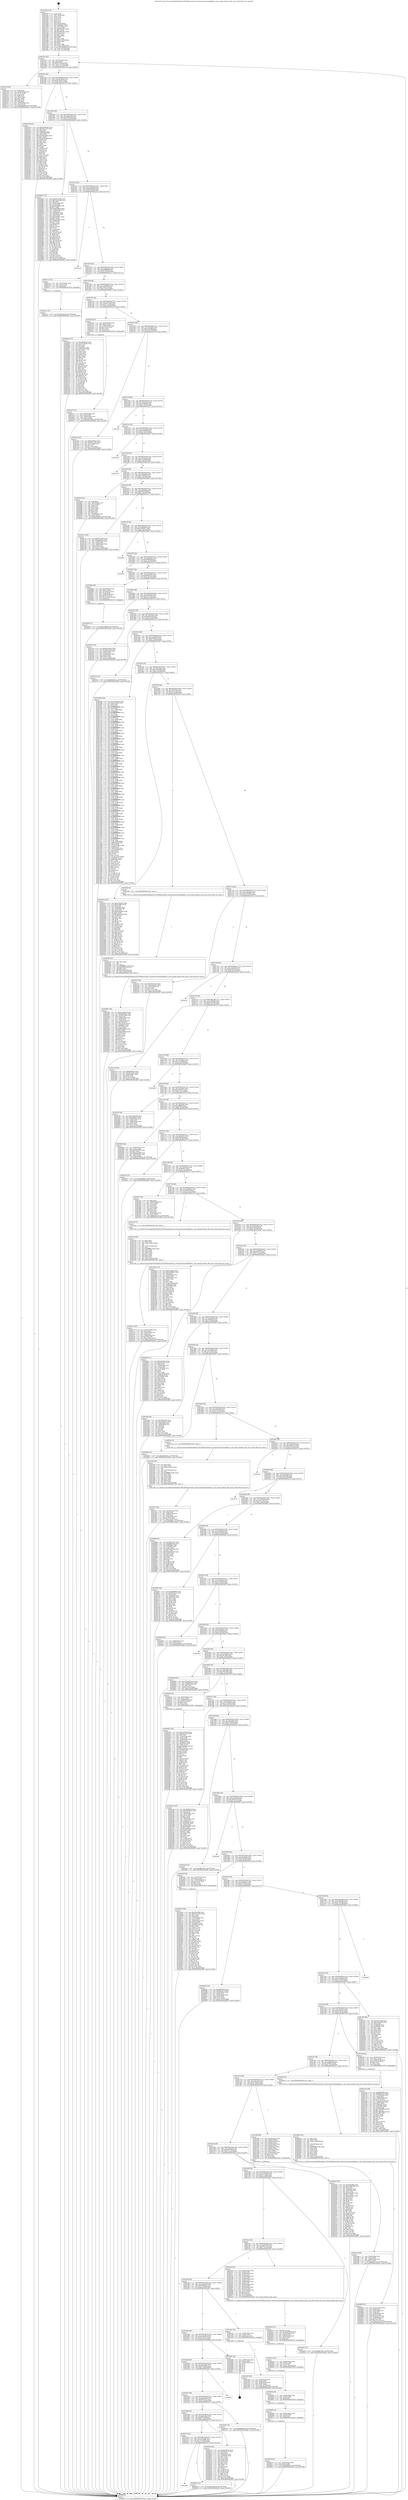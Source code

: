 digraph "0x401450" {
  label = "0x401450 (/mnt/c/Users/mathe/Desktop/tcc/POCII/binaries/extr_linuxarcharmxenenlighten.c_xen_remap_domain_mfn_array_Final-ollvm.out::main(0))"
  labelloc = "t"
  node[shape=record]

  Entry [label="",width=0.3,height=0.3,shape=circle,fillcolor=black,style=filled]
  "0x4014c4" [label="{
     0x4014c4 [32]\l
     | [instrs]\l
     &nbsp;&nbsp;0x4014c4 \<+6\>: mov -0x100(%rbp),%eax\l
     &nbsp;&nbsp;0x4014ca \<+2\>: mov %eax,%ecx\l
     &nbsp;&nbsp;0x4014cc \<+6\>: sub $0x82704e3b,%ecx\l
     &nbsp;&nbsp;0x4014d2 \<+6\>: mov %eax,-0x114(%rbp)\l
     &nbsp;&nbsp;0x4014d8 \<+6\>: mov %ecx,-0x118(%rbp)\l
     &nbsp;&nbsp;0x4014de \<+6\>: je 00000000004021a4 \<main+0xd54\>\l
  }"]
  "0x4021a4" [label="{
     0x4021a4 [48]\l
     | [instrs]\l
     &nbsp;&nbsp;0x4021a4 \<+2\>: xor %eax,%eax\l
     &nbsp;&nbsp;0x4021a6 \<+7\>: mov -0x98(%rbp),%rcx\l
     &nbsp;&nbsp;0x4021ad \<+2\>: mov (%rcx),%edx\l
     &nbsp;&nbsp;0x4021af \<+2\>: mov %eax,%esi\l
     &nbsp;&nbsp;0x4021b1 \<+2\>: sub %edx,%esi\l
     &nbsp;&nbsp;0x4021b3 \<+2\>: mov %eax,%edx\l
     &nbsp;&nbsp;0x4021b5 \<+3\>: sub $0x1,%edx\l
     &nbsp;&nbsp;0x4021b8 \<+2\>: add %edx,%esi\l
     &nbsp;&nbsp;0x4021ba \<+2\>: sub %esi,%eax\l
     &nbsp;&nbsp;0x4021bc \<+7\>: mov -0x98(%rbp),%rcx\l
     &nbsp;&nbsp;0x4021c3 \<+2\>: mov %eax,(%rcx)\l
     &nbsp;&nbsp;0x4021c5 \<+10\>: movl $0xb84691ef,-0x100(%rbp)\l
     &nbsp;&nbsp;0x4021cf \<+5\>: jmp 0000000000402fbf \<main+0x1b6f\>\l
  }"]
  "0x4014e4" [label="{
     0x4014e4 [28]\l
     | [instrs]\l
     &nbsp;&nbsp;0x4014e4 \<+5\>: jmp 00000000004014e9 \<main+0x99\>\l
     &nbsp;&nbsp;0x4014e9 \<+6\>: mov -0x114(%rbp),%eax\l
     &nbsp;&nbsp;0x4014ef \<+5\>: sub $0x83c9adb3,%eax\l
     &nbsp;&nbsp;0x4014f4 \<+6\>: mov %eax,-0x11c(%rbp)\l
     &nbsp;&nbsp;0x4014fa \<+6\>: je 000000000040233d \<main+0xeed\>\l
  }"]
  Exit [label="",width=0.3,height=0.3,shape=circle,fillcolor=black,style=filled,peripheries=2]
  "0x40233d" [label="{
     0x40233d [147]\l
     | [instrs]\l
     &nbsp;&nbsp;0x40233d \<+5\>: mov $0xab186d28,%eax\l
     &nbsp;&nbsp;0x402342 \<+5\>: mov $0xc8a1ec16,%ecx\l
     &nbsp;&nbsp;0x402347 \<+2\>: mov $0x1,%dl\l
     &nbsp;&nbsp;0x402349 \<+7\>: mov 0x40505c,%esi\l
     &nbsp;&nbsp;0x402350 \<+7\>: mov 0x405060,%edi\l
     &nbsp;&nbsp;0x402357 \<+3\>: mov %esi,%r8d\l
     &nbsp;&nbsp;0x40235a \<+7\>: add $0x744d18b6,%r8d\l
     &nbsp;&nbsp;0x402361 \<+4\>: sub $0x1,%r8d\l
     &nbsp;&nbsp;0x402365 \<+7\>: sub $0x744d18b6,%r8d\l
     &nbsp;&nbsp;0x40236c \<+4\>: imul %r8d,%esi\l
     &nbsp;&nbsp;0x402370 \<+3\>: and $0x1,%esi\l
     &nbsp;&nbsp;0x402373 \<+3\>: cmp $0x0,%esi\l
     &nbsp;&nbsp;0x402376 \<+4\>: sete %r9b\l
     &nbsp;&nbsp;0x40237a \<+3\>: cmp $0xa,%edi\l
     &nbsp;&nbsp;0x40237d \<+4\>: setl %r10b\l
     &nbsp;&nbsp;0x402381 \<+3\>: mov %r9b,%r11b\l
     &nbsp;&nbsp;0x402384 \<+4\>: xor $0xff,%r11b\l
     &nbsp;&nbsp;0x402388 \<+3\>: mov %r10b,%bl\l
     &nbsp;&nbsp;0x40238b \<+3\>: xor $0xff,%bl\l
     &nbsp;&nbsp;0x40238e \<+3\>: xor $0x0,%dl\l
     &nbsp;&nbsp;0x402391 \<+3\>: mov %r11b,%r14b\l
     &nbsp;&nbsp;0x402394 \<+4\>: and $0x0,%r14b\l
     &nbsp;&nbsp;0x402398 \<+3\>: and %dl,%r9b\l
     &nbsp;&nbsp;0x40239b \<+3\>: mov %bl,%r15b\l
     &nbsp;&nbsp;0x40239e \<+4\>: and $0x0,%r15b\l
     &nbsp;&nbsp;0x4023a2 \<+3\>: and %dl,%r10b\l
     &nbsp;&nbsp;0x4023a5 \<+3\>: or %r9b,%r14b\l
     &nbsp;&nbsp;0x4023a8 \<+3\>: or %r10b,%r15b\l
     &nbsp;&nbsp;0x4023ab \<+3\>: xor %r15b,%r14b\l
     &nbsp;&nbsp;0x4023ae \<+3\>: or %bl,%r11b\l
     &nbsp;&nbsp;0x4023b1 \<+4\>: xor $0xff,%r11b\l
     &nbsp;&nbsp;0x4023b5 \<+3\>: or $0x0,%dl\l
     &nbsp;&nbsp;0x4023b8 \<+3\>: and %dl,%r11b\l
     &nbsp;&nbsp;0x4023bb \<+3\>: or %r11b,%r14b\l
     &nbsp;&nbsp;0x4023be \<+4\>: test $0x1,%r14b\l
     &nbsp;&nbsp;0x4023c2 \<+3\>: cmovne %ecx,%eax\l
     &nbsp;&nbsp;0x4023c5 \<+6\>: mov %eax,-0x100(%rbp)\l
     &nbsp;&nbsp;0x4023cb \<+5\>: jmp 0000000000402fbf \<main+0x1b6f\>\l
  }"]
  "0x401500" [label="{
     0x401500 [28]\l
     | [instrs]\l
     &nbsp;&nbsp;0x401500 \<+5\>: jmp 0000000000401505 \<main+0xb5\>\l
     &nbsp;&nbsp;0x401505 \<+6\>: mov -0x114(%rbp),%eax\l
     &nbsp;&nbsp;0x40150b \<+5\>: sub $0x84f9b1ba,%eax\l
     &nbsp;&nbsp;0x401510 \<+6\>: mov %eax,-0x120(%rbp)\l
     &nbsp;&nbsp;0x401516 \<+6\>: je 00000000004028e6 \<main+0x1496\>\l
  }"]
  "0x402c21" [label="{
     0x402c21 [15]\l
     | [instrs]\l
     &nbsp;&nbsp;0x402c21 \<+10\>: movl $0x2f15b2be,-0x100(%rbp)\l
     &nbsp;&nbsp;0x402c2b \<+5\>: jmp 0000000000402fbf \<main+0x1b6f\>\l
  }"]
  "0x4028e6" [label="{
     0x4028e6 [174]\l
     | [instrs]\l
     &nbsp;&nbsp;0x4028e6 \<+5\>: mov $0x6851458c,%eax\l
     &nbsp;&nbsp;0x4028eb \<+5\>: mov $0x1aa15348,%ecx\l
     &nbsp;&nbsp;0x4028f0 \<+2\>: mov $0x1,%dl\l
     &nbsp;&nbsp;0x4028f2 \<+4\>: mov -0x58(%rbp),%rsi\l
     &nbsp;&nbsp;0x4028f6 \<+2\>: mov (%rsi),%edi\l
     &nbsp;&nbsp;0x4028f8 \<+6\>: sub $0xab54099f,%edi\l
     &nbsp;&nbsp;0x4028fe \<+3\>: add $0x1,%edi\l
     &nbsp;&nbsp;0x402901 \<+6\>: add $0xab54099f,%edi\l
     &nbsp;&nbsp;0x402907 \<+4\>: mov -0x58(%rbp),%rsi\l
     &nbsp;&nbsp;0x40290b \<+2\>: mov %edi,(%rsi)\l
     &nbsp;&nbsp;0x40290d \<+7\>: mov 0x40505c,%edi\l
     &nbsp;&nbsp;0x402914 \<+8\>: mov 0x405060,%r8d\l
     &nbsp;&nbsp;0x40291c \<+3\>: mov %edi,%r9d\l
     &nbsp;&nbsp;0x40291f \<+7\>: sub $0x2cafe861,%r9d\l
     &nbsp;&nbsp;0x402926 \<+4\>: sub $0x1,%r9d\l
     &nbsp;&nbsp;0x40292a \<+7\>: add $0x2cafe861,%r9d\l
     &nbsp;&nbsp;0x402931 \<+4\>: imul %r9d,%edi\l
     &nbsp;&nbsp;0x402935 \<+3\>: and $0x1,%edi\l
     &nbsp;&nbsp;0x402938 \<+3\>: cmp $0x0,%edi\l
     &nbsp;&nbsp;0x40293b \<+4\>: sete %r10b\l
     &nbsp;&nbsp;0x40293f \<+4\>: cmp $0xa,%r8d\l
     &nbsp;&nbsp;0x402943 \<+4\>: setl %r11b\l
     &nbsp;&nbsp;0x402947 \<+3\>: mov %r10b,%bl\l
     &nbsp;&nbsp;0x40294a \<+3\>: xor $0xff,%bl\l
     &nbsp;&nbsp;0x40294d \<+3\>: mov %r11b,%r14b\l
     &nbsp;&nbsp;0x402950 \<+4\>: xor $0xff,%r14b\l
     &nbsp;&nbsp;0x402954 \<+3\>: xor $0x0,%dl\l
     &nbsp;&nbsp;0x402957 \<+3\>: mov %bl,%r15b\l
     &nbsp;&nbsp;0x40295a \<+4\>: and $0x0,%r15b\l
     &nbsp;&nbsp;0x40295e \<+3\>: and %dl,%r10b\l
     &nbsp;&nbsp;0x402961 \<+3\>: mov %r14b,%r12b\l
     &nbsp;&nbsp;0x402964 \<+4\>: and $0x0,%r12b\l
     &nbsp;&nbsp;0x402968 \<+3\>: and %dl,%r11b\l
     &nbsp;&nbsp;0x40296b \<+3\>: or %r10b,%r15b\l
     &nbsp;&nbsp;0x40296e \<+3\>: or %r11b,%r12b\l
     &nbsp;&nbsp;0x402971 \<+3\>: xor %r12b,%r15b\l
     &nbsp;&nbsp;0x402974 \<+3\>: or %r14b,%bl\l
     &nbsp;&nbsp;0x402977 \<+3\>: xor $0xff,%bl\l
     &nbsp;&nbsp;0x40297a \<+3\>: or $0x0,%dl\l
     &nbsp;&nbsp;0x40297d \<+2\>: and %dl,%bl\l
     &nbsp;&nbsp;0x40297f \<+3\>: or %bl,%r15b\l
     &nbsp;&nbsp;0x402982 \<+4\>: test $0x1,%r15b\l
     &nbsp;&nbsp;0x402986 \<+3\>: cmovne %ecx,%eax\l
     &nbsp;&nbsp;0x402989 \<+6\>: mov %eax,-0x100(%rbp)\l
     &nbsp;&nbsp;0x40298f \<+5\>: jmp 0000000000402fbf \<main+0x1b6f\>\l
  }"]
  "0x40151c" [label="{
     0x40151c [28]\l
     | [instrs]\l
     &nbsp;&nbsp;0x40151c \<+5\>: jmp 0000000000401521 \<main+0xd1\>\l
     &nbsp;&nbsp;0x401521 \<+6\>: mov -0x114(%rbp),%eax\l
     &nbsp;&nbsp;0x401527 \<+5\>: sub $0x8b48d634,%eax\l
     &nbsp;&nbsp;0x40152c \<+6\>: mov %eax,-0x124(%rbp)\l
     &nbsp;&nbsp;0x401532 \<+6\>: je 0000000000402c30 \<main+0x17e0\>\l
  }"]
  "0x402bd9" [label="{
     0x402bd9 [15]\l
     | [instrs]\l
     &nbsp;&nbsp;0x402bd9 \<+10\>: movl $0xb756f52d,-0x100(%rbp)\l
     &nbsp;&nbsp;0x402be3 \<+5\>: jmp 0000000000402fbf \<main+0x1b6f\>\l
  }"]
  "0x402c30" [label="{
     0x402c30\l
  }", style=dashed]
  "0x401538" [label="{
     0x401538 [28]\l
     | [instrs]\l
     &nbsp;&nbsp;0x401538 \<+5\>: jmp 000000000040153d \<main+0xed\>\l
     &nbsp;&nbsp;0x40153d \<+6\>: mov -0x114(%rbp),%eax\l
     &nbsp;&nbsp;0x401543 \<+5\>: sub $0x929f958d,%eax\l
     &nbsp;&nbsp;0x401548 \<+6\>: mov %eax,-0x128(%rbp)\l
     &nbsp;&nbsp;0x40154e \<+6\>: je 0000000000402c12 \<main+0x17c2\>\l
  }"]
  "0x402b78" [label="{
     0x402b78 [25]\l
     | [instrs]\l
     &nbsp;&nbsp;0x402b78 \<+4\>: mov -0x48(%rbp),%rdx\l
     &nbsp;&nbsp;0x402b7c \<+6\>: movl $0x0,(%rdx)\l
     &nbsp;&nbsp;0x402b82 \<+10\>: movl $0x40f3061d,-0x100(%rbp)\l
     &nbsp;&nbsp;0x402b8c \<+5\>: jmp 0000000000402fbf \<main+0x1b6f\>\l
  }"]
  "0x402c12" [label="{
     0x402c12 [15]\l
     | [instrs]\l
     &nbsp;&nbsp;0x402c12 \<+4\>: mov -0x70(%rbp),%rax\l
     &nbsp;&nbsp;0x402c16 \<+3\>: mov (%rax),%rax\l
     &nbsp;&nbsp;0x402c19 \<+3\>: mov %rax,%rdi\l
     &nbsp;&nbsp;0x402c1c \<+5\>: call 0000000000401030 \<free@plt\>\l
     | [calls]\l
     &nbsp;&nbsp;0x401030 \{1\} (unknown)\l
  }"]
  "0x401554" [label="{
     0x401554 [28]\l
     | [instrs]\l
     &nbsp;&nbsp;0x401554 \<+5\>: jmp 0000000000401559 \<main+0x109\>\l
     &nbsp;&nbsp;0x401559 \<+6\>: mov -0x114(%rbp),%eax\l
     &nbsp;&nbsp;0x40155f \<+5\>: sub $0x9336e7f0,%eax\l
     &nbsp;&nbsp;0x401564 \<+6\>: mov %eax,-0x12c(%rbp)\l
     &nbsp;&nbsp;0x40156a \<+6\>: je 00000000004029b2 \<main+0x1562\>\l
  }"]
  "0x402b66" [label="{
     0x402b66 [18]\l
     | [instrs]\l
     &nbsp;&nbsp;0x402b66 \<+7\>: mov -0x88(%rbp),%rdx\l
     &nbsp;&nbsp;0x402b6d \<+3\>: mov (%rdx),%rdx\l
     &nbsp;&nbsp;0x402b70 \<+3\>: mov %rdx,%rdi\l
     &nbsp;&nbsp;0x402b73 \<+5\>: call 0000000000401030 \<free@plt\>\l
     | [calls]\l
     &nbsp;&nbsp;0x401030 \{1\} (unknown)\l
  }"]
  "0x4029b2" [label="{
     0x4029b2 [137]\l
     | [instrs]\l
     &nbsp;&nbsp;0x4029b2 \<+5\>: mov $0x3bf83625,%eax\l
     &nbsp;&nbsp;0x4029b7 \<+5\>: mov $0x3578548c,%ecx\l
     &nbsp;&nbsp;0x4029bc \<+2\>: mov $0x1,%dl\l
     &nbsp;&nbsp;0x4029be \<+2\>: xor %esi,%esi\l
     &nbsp;&nbsp;0x4029c0 \<+7\>: mov 0x40505c,%edi\l
     &nbsp;&nbsp;0x4029c7 \<+8\>: mov 0x405060,%r8d\l
     &nbsp;&nbsp;0x4029cf \<+3\>: sub $0x1,%esi\l
     &nbsp;&nbsp;0x4029d2 \<+3\>: mov %edi,%r9d\l
     &nbsp;&nbsp;0x4029d5 \<+3\>: add %esi,%r9d\l
     &nbsp;&nbsp;0x4029d8 \<+4\>: imul %r9d,%edi\l
     &nbsp;&nbsp;0x4029dc \<+3\>: and $0x1,%edi\l
     &nbsp;&nbsp;0x4029df \<+3\>: cmp $0x0,%edi\l
     &nbsp;&nbsp;0x4029e2 \<+4\>: sete %r10b\l
     &nbsp;&nbsp;0x4029e6 \<+4\>: cmp $0xa,%r8d\l
     &nbsp;&nbsp;0x4029ea \<+4\>: setl %r11b\l
     &nbsp;&nbsp;0x4029ee \<+3\>: mov %r10b,%bl\l
     &nbsp;&nbsp;0x4029f1 \<+3\>: xor $0xff,%bl\l
     &nbsp;&nbsp;0x4029f4 \<+3\>: mov %r11b,%r14b\l
     &nbsp;&nbsp;0x4029f7 \<+4\>: xor $0xff,%r14b\l
     &nbsp;&nbsp;0x4029fb \<+3\>: xor $0x1,%dl\l
     &nbsp;&nbsp;0x4029fe \<+3\>: mov %bl,%r15b\l
     &nbsp;&nbsp;0x402a01 \<+4\>: and $0xff,%r15b\l
     &nbsp;&nbsp;0x402a05 \<+3\>: and %dl,%r10b\l
     &nbsp;&nbsp;0x402a08 \<+3\>: mov %r14b,%r12b\l
     &nbsp;&nbsp;0x402a0b \<+4\>: and $0xff,%r12b\l
     &nbsp;&nbsp;0x402a0f \<+3\>: and %dl,%r11b\l
     &nbsp;&nbsp;0x402a12 \<+3\>: or %r10b,%r15b\l
     &nbsp;&nbsp;0x402a15 \<+3\>: or %r11b,%r12b\l
     &nbsp;&nbsp;0x402a18 \<+3\>: xor %r12b,%r15b\l
     &nbsp;&nbsp;0x402a1b \<+3\>: or %r14b,%bl\l
     &nbsp;&nbsp;0x402a1e \<+3\>: xor $0xff,%bl\l
     &nbsp;&nbsp;0x402a21 \<+3\>: or $0x1,%dl\l
     &nbsp;&nbsp;0x402a24 \<+2\>: and %dl,%bl\l
     &nbsp;&nbsp;0x402a26 \<+3\>: or %bl,%r15b\l
     &nbsp;&nbsp;0x402a29 \<+4\>: test $0x1,%r15b\l
     &nbsp;&nbsp;0x402a2d \<+3\>: cmovne %ecx,%eax\l
     &nbsp;&nbsp;0x402a30 \<+6\>: mov %eax,-0x100(%rbp)\l
     &nbsp;&nbsp;0x402a36 \<+5\>: jmp 0000000000402fbf \<main+0x1b6f\>\l
  }"]
  "0x401570" [label="{
     0x401570 [28]\l
     | [instrs]\l
     &nbsp;&nbsp;0x401570 \<+5\>: jmp 0000000000401575 \<main+0x125\>\l
     &nbsp;&nbsp;0x401575 \<+6\>: mov -0x114(%rbp),%eax\l
     &nbsp;&nbsp;0x40157b \<+5\>: sub $0x9f711ad2,%eax\l
     &nbsp;&nbsp;0x401580 \<+6\>: mov %eax,-0x130(%rbp)\l
     &nbsp;&nbsp;0x401586 \<+6\>: je 00000000004021d4 \<main+0xd84\>\l
  }"]
  "0x402b54" [label="{
     0x402b54 [18]\l
     | [instrs]\l
     &nbsp;&nbsp;0x402b54 \<+7\>: mov -0xa0(%rbp),%rdx\l
     &nbsp;&nbsp;0x402b5b \<+3\>: mov (%rdx),%rdx\l
     &nbsp;&nbsp;0x402b5e \<+3\>: mov %rdx,%rdi\l
     &nbsp;&nbsp;0x402b61 \<+5\>: call 0000000000401030 \<free@plt\>\l
     | [calls]\l
     &nbsp;&nbsp;0x401030 \{1\} (unknown)\l
  }"]
  "0x4021d4" [label="{
     0x4021d4 [35]\l
     | [instrs]\l
     &nbsp;&nbsp;0x4021d4 \<+7\>: mov -0x90(%rbp),%rax\l
     &nbsp;&nbsp;0x4021db \<+6\>: movl $0x1,(%rax)\l
     &nbsp;&nbsp;0x4021e1 \<+7\>: mov -0x90(%rbp),%rax\l
     &nbsp;&nbsp;0x4021e8 \<+3\>: movslq (%rax),%rax\l
     &nbsp;&nbsp;0x4021eb \<+4\>: shl $0x2,%rax\l
     &nbsp;&nbsp;0x4021ef \<+3\>: mov %rax,%rdi\l
     &nbsp;&nbsp;0x4021f2 \<+5\>: call 0000000000401050 \<malloc@plt\>\l
     | [calls]\l
     &nbsp;&nbsp;0x401050 \{1\} (unknown)\l
  }"]
  "0x40158c" [label="{
     0x40158c [28]\l
     | [instrs]\l
     &nbsp;&nbsp;0x40158c \<+5\>: jmp 0000000000401591 \<main+0x141\>\l
     &nbsp;&nbsp;0x401591 \<+6\>: mov -0x114(%rbp),%eax\l
     &nbsp;&nbsp;0x401597 \<+5\>: sub $0xa2c835f4,%eax\l
     &nbsp;&nbsp;0x40159c \<+6\>: mov %eax,-0x134(%rbp)\l
     &nbsp;&nbsp;0x4015a2 \<+6\>: je 0000000000401e02 \<main+0x9b2\>\l
  }"]
  "0x402b3c" [label="{
     0x402b3c [24]\l
     | [instrs]\l
     &nbsp;&nbsp;0x402b3c \<+7\>: mov -0xb8(%rbp),%rdx\l
     &nbsp;&nbsp;0x402b43 \<+3\>: mov (%rdx),%rdx\l
     &nbsp;&nbsp;0x402b46 \<+3\>: mov %rdx,%rdi\l
     &nbsp;&nbsp;0x402b49 \<+6\>: mov %eax,-0x230(%rbp)\l
     &nbsp;&nbsp;0x402b4f \<+5\>: call 0000000000401030 \<free@plt\>\l
     | [calls]\l
     &nbsp;&nbsp;0x401030 \{1\} (unknown)\l
  }"]
  "0x401e02" [label="{
     0x401e02 [30]\l
     | [instrs]\l
     &nbsp;&nbsp;0x401e02 \<+5\>: mov $0x643f58ea,%eax\l
     &nbsp;&nbsp;0x401e07 \<+5\>: mov $0xb5acee46,%ecx\l
     &nbsp;&nbsp;0x401e0c \<+3\>: mov -0x31(%rbp),%dl\l
     &nbsp;&nbsp;0x401e0f \<+3\>: test $0x1,%dl\l
     &nbsp;&nbsp;0x401e12 \<+3\>: cmovne %ecx,%eax\l
     &nbsp;&nbsp;0x401e15 \<+6\>: mov %eax,-0x100(%rbp)\l
     &nbsp;&nbsp;0x401e1b \<+5\>: jmp 0000000000402fbf \<main+0x1b6f\>\l
  }"]
  "0x4015a8" [label="{
     0x4015a8 [28]\l
     | [instrs]\l
     &nbsp;&nbsp;0x4015a8 \<+5\>: jmp 00000000004015ad \<main+0x15d\>\l
     &nbsp;&nbsp;0x4015ad \<+6\>: mov -0x114(%rbp),%eax\l
     &nbsp;&nbsp;0x4015b3 \<+5\>: sub $0xa7fa8ba5,%eax\l
     &nbsp;&nbsp;0x4015b8 \<+6\>: mov %eax,-0x138(%rbp)\l
     &nbsp;&nbsp;0x4015be \<+6\>: je 0000000000402e31 \<main+0x19e1\>\l
  }"]
  "0x402b1b" [label="{
     0x402b1b [33]\l
     | [instrs]\l
     &nbsp;&nbsp;0x402b1b \<+4\>: add $0x10,%rsp\l
     &nbsp;&nbsp;0x402b1f \<+10\>: movabs $0x4030b6,%rdi\l
     &nbsp;&nbsp;0x402b29 \<+4\>: mov -0x50(%rbp),%rdx\l
     &nbsp;&nbsp;0x402b2d \<+2\>: mov %eax,(%rdx)\l
     &nbsp;&nbsp;0x402b2f \<+4\>: mov -0x50(%rbp),%rdx\l
     &nbsp;&nbsp;0x402b33 \<+2\>: mov (%rdx),%esi\l
     &nbsp;&nbsp;0x402b35 \<+2\>: mov $0x0,%al\l
     &nbsp;&nbsp;0x402b37 \<+5\>: call 0000000000401040 \<printf@plt\>\l
     | [calls]\l
     &nbsp;&nbsp;0x401040 \{1\} (unknown)\l
  }"]
  "0x402e31" [label="{
     0x402e31\l
  }", style=dashed]
  "0x4015c4" [label="{
     0x4015c4 [28]\l
     | [instrs]\l
     &nbsp;&nbsp;0x4015c4 \<+5\>: jmp 00000000004015c9 \<main+0x179\>\l
     &nbsp;&nbsp;0x4015c9 \<+6\>: mov -0x114(%rbp),%eax\l
     &nbsp;&nbsp;0x4015cf \<+5\>: sub $0xab186d28,%eax\l
     &nbsp;&nbsp;0x4015d4 \<+6\>: mov %eax,-0x13c(%rbp)\l
     &nbsp;&nbsp;0x4015da \<+6\>: je 0000000000402e59 \<main+0x1a09\>\l
  }"]
  "0x401b90" [label="{
     0x401b90\l
  }", style=dashed]
  "0x402e59" [label="{
     0x402e59\l
  }", style=dashed]
  "0x4015e0" [label="{
     0x4015e0 [28]\l
     | [instrs]\l
     &nbsp;&nbsp;0x4015e0 \<+5\>: jmp 00000000004015e5 \<main+0x195\>\l
     &nbsp;&nbsp;0x4015e5 \<+6\>: mov -0x114(%rbp),%eax\l
     &nbsp;&nbsp;0x4015eb \<+5\>: sub $0xb5acee46,%eax\l
     &nbsp;&nbsp;0x4015f0 \<+6\>: mov %eax,-0x140(%rbp)\l
     &nbsp;&nbsp;0x4015f6 \<+6\>: je 0000000000401e20 \<main+0x9d0\>\l
  }"]
  "0x4029a3" [label="{
     0x4029a3 [15]\l
     | [instrs]\l
     &nbsp;&nbsp;0x4029a3 \<+10\>: movl $0x9336e7f0,-0x100(%rbp)\l
     &nbsp;&nbsp;0x4029ad \<+5\>: jmp 0000000000402fbf \<main+0x1b6f\>\l
  }"]
  "0x401e20" [label="{
     0x401e20\l
  }", style=dashed]
  "0x4015fc" [label="{
     0x4015fc [28]\l
     | [instrs]\l
     &nbsp;&nbsp;0x4015fc \<+5\>: jmp 0000000000401601 \<main+0x1b1\>\l
     &nbsp;&nbsp;0x401601 \<+6\>: mov -0x114(%rbp),%eax\l
     &nbsp;&nbsp;0x401607 \<+5\>: sub $0xb756f52d,%eax\l
     &nbsp;&nbsp;0x40160c \<+6\>: mov %eax,-0x144(%rbp)\l
     &nbsp;&nbsp;0x401612 \<+6\>: je 0000000000402be8 \<main+0x1798\>\l
  }"]
  "0x402856" [label="{
     0x402856 [53]\l
     | [instrs]\l
     &nbsp;&nbsp;0x402856 \<+6\>: mov -0x22c(%rbp),%ecx\l
     &nbsp;&nbsp;0x40285c \<+3\>: imul %eax,%ecx\l
     &nbsp;&nbsp;0x40285f \<+4\>: mov -0x70(%rbp),%r8\l
     &nbsp;&nbsp;0x402863 \<+3\>: mov (%r8),%r8\l
     &nbsp;&nbsp;0x402866 \<+4\>: mov -0x68(%rbp),%r9\l
     &nbsp;&nbsp;0x40286a \<+3\>: movslq (%r9),%r9\l
     &nbsp;&nbsp;0x40286d \<+4\>: mov (%r8,%r9,8),%r8\l
     &nbsp;&nbsp;0x402871 \<+4\>: mov -0x58(%rbp),%r9\l
     &nbsp;&nbsp;0x402875 \<+3\>: movslq (%r9),%r9\l
     &nbsp;&nbsp;0x402878 \<+4\>: mov %ecx,(%r8,%r9,4)\l
     &nbsp;&nbsp;0x40287c \<+10\>: movl $0x2c2a1ea9,-0x100(%rbp)\l
     &nbsp;&nbsp;0x402886 \<+5\>: jmp 0000000000402fbf \<main+0x1b6f\>\l
  }"]
  "0x402be8" [label="{
     0x402be8 [42]\l
     | [instrs]\l
     &nbsp;&nbsp;0x402be8 \<+2\>: xor %eax,%eax\l
     &nbsp;&nbsp;0x402bea \<+4\>: mov -0x48(%rbp),%rcx\l
     &nbsp;&nbsp;0x402bee \<+2\>: mov (%rcx),%edx\l
     &nbsp;&nbsp;0x402bf0 \<+2\>: mov %eax,%esi\l
     &nbsp;&nbsp;0x402bf2 \<+2\>: sub %edx,%esi\l
     &nbsp;&nbsp;0x402bf4 \<+2\>: mov %eax,%edx\l
     &nbsp;&nbsp;0x402bf6 \<+3\>: sub $0x1,%edx\l
     &nbsp;&nbsp;0x402bf9 \<+2\>: add %edx,%esi\l
     &nbsp;&nbsp;0x402bfb \<+2\>: sub %esi,%eax\l
     &nbsp;&nbsp;0x402bfd \<+4\>: mov -0x48(%rbp),%rcx\l
     &nbsp;&nbsp;0x402c01 \<+2\>: mov %eax,(%rcx)\l
     &nbsp;&nbsp;0x402c03 \<+10\>: movl $0x40f3061d,-0x100(%rbp)\l
     &nbsp;&nbsp;0x402c0d \<+5\>: jmp 0000000000402fbf \<main+0x1b6f\>\l
  }"]
  "0x401618" [label="{
     0x401618 [28]\l
     | [instrs]\l
     &nbsp;&nbsp;0x401618 \<+5\>: jmp 000000000040161d \<main+0x1cd\>\l
     &nbsp;&nbsp;0x40161d \<+6\>: mov -0x114(%rbp),%eax\l
     &nbsp;&nbsp;0x401623 \<+5\>: sub $0xb84691ef,%eax\l
     &nbsp;&nbsp;0x401628 \<+6\>: mov %eax,-0x148(%rbp)\l
     &nbsp;&nbsp;0x40162e \<+6\>: je 0000000000402111 \<main+0xcc1\>\l
  }"]
  "0x402822" [label="{
     0x402822 [52]\l
     | [instrs]\l
     &nbsp;&nbsp;0x402822 \<+2\>: xor %ecx,%ecx\l
     &nbsp;&nbsp;0x402824 \<+5\>: mov $0x2,%edx\l
     &nbsp;&nbsp;0x402829 \<+6\>: mov %edx,-0x228(%rbp)\l
     &nbsp;&nbsp;0x40282f \<+1\>: cltd\l
     &nbsp;&nbsp;0x402830 \<+6\>: mov -0x228(%rbp),%esi\l
     &nbsp;&nbsp;0x402836 \<+2\>: idiv %esi\l
     &nbsp;&nbsp;0x402838 \<+6\>: imul $0xfffffffe,%edx,%edx\l
     &nbsp;&nbsp;0x40283e \<+2\>: mov %ecx,%edi\l
     &nbsp;&nbsp;0x402840 \<+2\>: sub %edx,%edi\l
     &nbsp;&nbsp;0x402842 \<+2\>: mov %ecx,%edx\l
     &nbsp;&nbsp;0x402844 \<+3\>: sub $0x1,%edx\l
     &nbsp;&nbsp;0x402847 \<+2\>: add %edx,%edi\l
     &nbsp;&nbsp;0x402849 \<+2\>: sub %edi,%ecx\l
     &nbsp;&nbsp;0x40284b \<+6\>: mov %ecx,-0x22c(%rbp)\l
     &nbsp;&nbsp;0x402851 \<+5\>: call 0000000000401160 \<next_i\>\l
     | [calls]\l
     &nbsp;&nbsp;0x401160 \{1\} (/mnt/c/Users/mathe/Desktop/tcc/POCII/binaries/extr_linuxarcharmxenenlighten.c_xen_remap_domain_mfn_array_Final-ollvm.out::next_i)\l
  }"]
  "0x402111" [label="{
     0x402111 [42]\l
     | [instrs]\l
     &nbsp;&nbsp;0x402111 \<+5\>: mov $0x9f711ad2,%eax\l
     &nbsp;&nbsp;0x402116 \<+5\>: mov $0x2e8d67b,%ecx\l
     &nbsp;&nbsp;0x40211b \<+7\>: mov -0x98(%rbp),%rdx\l
     &nbsp;&nbsp;0x402122 \<+2\>: mov (%rdx),%esi\l
     &nbsp;&nbsp;0x402124 \<+7\>: mov -0xa8(%rbp),%rdx\l
     &nbsp;&nbsp;0x40212b \<+2\>: cmp (%rdx),%esi\l
     &nbsp;&nbsp;0x40212d \<+3\>: cmovl %ecx,%eax\l
     &nbsp;&nbsp;0x402130 \<+6\>: mov %eax,-0x100(%rbp)\l
     &nbsp;&nbsp;0x402136 \<+5\>: jmp 0000000000402fbf \<main+0x1b6f\>\l
  }"]
  "0x401634" [label="{
     0x401634 [28]\l
     | [instrs]\l
     &nbsp;&nbsp;0x401634 \<+5\>: jmp 0000000000401639 \<main+0x1e9\>\l
     &nbsp;&nbsp;0x401639 \<+6\>: mov -0x114(%rbp),%eax\l
     &nbsp;&nbsp;0x40163f \<+5\>: sub $0xb9b3f4d7,%eax\l
     &nbsp;&nbsp;0x401644 \<+6\>: mov %eax,-0x14c(%rbp)\l
     &nbsp;&nbsp;0x40164a \<+6\>: je 0000000000402fb0 \<main+0x1b60\>\l
  }"]
  "0x40276a" [label="{
     0x40276a [128]\l
     | [instrs]\l
     &nbsp;&nbsp;0x40276a \<+5\>: mov $0xb9f5b8f8,%ecx\l
     &nbsp;&nbsp;0x40276f \<+5\>: mov $0xbd8b1ee9,%edx\l
     &nbsp;&nbsp;0x402774 \<+4\>: mov -0x70(%rbp),%rdi\l
     &nbsp;&nbsp;0x402778 \<+3\>: mov (%rdi),%rdi\l
     &nbsp;&nbsp;0x40277b \<+4\>: mov -0x68(%rbp),%rsi\l
     &nbsp;&nbsp;0x40277f \<+3\>: movslq (%rsi),%rsi\l
     &nbsp;&nbsp;0x402782 \<+4\>: mov %rax,(%rdi,%rsi,8)\l
     &nbsp;&nbsp;0x402786 \<+4\>: mov -0x58(%rbp),%rax\l
     &nbsp;&nbsp;0x40278a \<+6\>: movl $0x0,(%rax)\l
     &nbsp;&nbsp;0x402790 \<+8\>: mov 0x40505c,%r8d\l
     &nbsp;&nbsp;0x402798 \<+8\>: mov 0x405060,%r9d\l
     &nbsp;&nbsp;0x4027a0 \<+3\>: mov %r8d,%r10d\l
     &nbsp;&nbsp;0x4027a3 \<+7\>: sub $0x7d9b0094,%r10d\l
     &nbsp;&nbsp;0x4027aa \<+4\>: sub $0x1,%r10d\l
     &nbsp;&nbsp;0x4027ae \<+7\>: add $0x7d9b0094,%r10d\l
     &nbsp;&nbsp;0x4027b5 \<+4\>: imul %r10d,%r8d\l
     &nbsp;&nbsp;0x4027b9 \<+4\>: and $0x1,%r8d\l
     &nbsp;&nbsp;0x4027bd \<+4\>: cmp $0x0,%r8d\l
     &nbsp;&nbsp;0x4027c1 \<+4\>: sete %r11b\l
     &nbsp;&nbsp;0x4027c5 \<+4\>: cmp $0xa,%r9d\l
     &nbsp;&nbsp;0x4027c9 \<+3\>: setl %bl\l
     &nbsp;&nbsp;0x4027cc \<+3\>: mov %r11b,%r14b\l
     &nbsp;&nbsp;0x4027cf \<+3\>: and %bl,%r14b\l
     &nbsp;&nbsp;0x4027d2 \<+3\>: xor %bl,%r11b\l
     &nbsp;&nbsp;0x4027d5 \<+3\>: or %r11b,%r14b\l
     &nbsp;&nbsp;0x4027d8 \<+4\>: test $0x1,%r14b\l
     &nbsp;&nbsp;0x4027dc \<+3\>: cmovne %edx,%ecx\l
     &nbsp;&nbsp;0x4027df \<+6\>: mov %ecx,-0x100(%rbp)\l
     &nbsp;&nbsp;0x4027e5 \<+5\>: jmp 0000000000402fbf \<main+0x1b6f\>\l
  }"]
  "0x402fb0" [label="{
     0x402fb0\l
  }", style=dashed]
  "0x401650" [label="{
     0x401650 [28]\l
     | [instrs]\l
     &nbsp;&nbsp;0x401650 \<+5\>: jmp 0000000000401655 \<main+0x205\>\l
     &nbsp;&nbsp;0x401655 \<+6\>: mov -0x114(%rbp),%eax\l
     &nbsp;&nbsp;0x40165b \<+5\>: sub $0xb9f5b8f8,%eax\l
     &nbsp;&nbsp;0x401660 \<+6\>: mov %eax,-0x150(%rbp)\l
     &nbsp;&nbsp;0x401666 \<+6\>: je 0000000000402f14 \<main+0x1ac4\>\l
  }"]
  "0x401b74" [label="{
     0x401b74 [28]\l
     | [instrs]\l
     &nbsp;&nbsp;0x401b74 \<+5\>: jmp 0000000000401b79 \<main+0x729\>\l
     &nbsp;&nbsp;0x401b79 \<+6\>: mov -0x114(%rbp),%eax\l
     &nbsp;&nbsp;0x401b7f \<+5\>: sub $0x73313068,%eax\l
     &nbsp;&nbsp;0x401b84 \<+6\>: mov %eax,-0x20c(%rbp)\l
     &nbsp;&nbsp;0x401b8a \<+6\>: je 00000000004029a3 \<main+0x1553\>\l
  }"]
  "0x402f14" [label="{
     0x402f14\l
  }", style=dashed]
  "0x40166c" [label="{
     0x40166c [28]\l
     | [instrs]\l
     &nbsp;&nbsp;0x40166c \<+5\>: jmp 0000000000401671 \<main+0x221\>\l
     &nbsp;&nbsp;0x401671 \<+6\>: mov -0x114(%rbp),%eax\l
     &nbsp;&nbsp;0x401677 \<+5\>: sub $0xbb0e0c7e,%eax\l
     &nbsp;&nbsp;0x40167c \<+6\>: mov %eax,-0x154(%rbp)\l
     &nbsp;&nbsp;0x401682 \<+6\>: je 0000000000402bb5 \<main+0x1765\>\l
  }"]
  "0x402614" [label="{
     0x402614 [86]\l
     | [instrs]\l
     &nbsp;&nbsp;0x402614 \<+5\>: mov $0xdac6f16a,%eax\l
     &nbsp;&nbsp;0x402619 \<+5\>: mov $0xd603121,%ecx\l
     &nbsp;&nbsp;0x40261e \<+2\>: xor %edx,%edx\l
     &nbsp;&nbsp;0x402620 \<+7\>: mov 0x40505c,%esi\l
     &nbsp;&nbsp;0x402627 \<+7\>: mov 0x405060,%edi\l
     &nbsp;&nbsp;0x40262e \<+3\>: sub $0x1,%edx\l
     &nbsp;&nbsp;0x402631 \<+3\>: mov %esi,%r8d\l
     &nbsp;&nbsp;0x402634 \<+3\>: add %edx,%r8d\l
     &nbsp;&nbsp;0x402637 \<+4\>: imul %r8d,%esi\l
     &nbsp;&nbsp;0x40263b \<+3\>: and $0x1,%esi\l
     &nbsp;&nbsp;0x40263e \<+3\>: cmp $0x0,%esi\l
     &nbsp;&nbsp;0x402641 \<+4\>: sete %r9b\l
     &nbsp;&nbsp;0x402645 \<+3\>: cmp $0xa,%edi\l
     &nbsp;&nbsp;0x402648 \<+4\>: setl %r10b\l
     &nbsp;&nbsp;0x40264c \<+3\>: mov %r9b,%r11b\l
     &nbsp;&nbsp;0x40264f \<+3\>: and %r10b,%r11b\l
     &nbsp;&nbsp;0x402652 \<+3\>: xor %r10b,%r9b\l
     &nbsp;&nbsp;0x402655 \<+3\>: or %r9b,%r11b\l
     &nbsp;&nbsp;0x402658 \<+4\>: test $0x1,%r11b\l
     &nbsp;&nbsp;0x40265c \<+3\>: cmovne %ecx,%eax\l
     &nbsp;&nbsp;0x40265f \<+6\>: mov %eax,-0x100(%rbp)\l
     &nbsp;&nbsp;0x402665 \<+5\>: jmp 0000000000402fbf \<main+0x1b6f\>\l
  }"]
  "0x402bb5" [label="{
     0x402bb5 [36]\l
     | [instrs]\l
     &nbsp;&nbsp;0x402bb5 \<+4\>: mov -0x40(%rbp),%rax\l
     &nbsp;&nbsp;0x402bb9 \<+6\>: movl $0x1,(%rax)\l
     &nbsp;&nbsp;0x402bbf \<+4\>: mov -0x70(%rbp),%rax\l
     &nbsp;&nbsp;0x402bc3 \<+3\>: mov (%rax),%rax\l
     &nbsp;&nbsp;0x402bc6 \<+4\>: mov -0x48(%rbp),%rcx\l
     &nbsp;&nbsp;0x402bca \<+3\>: movslq (%rcx),%rcx\l
     &nbsp;&nbsp;0x402bcd \<+4\>: mov (%rax,%rcx,8),%rax\l
     &nbsp;&nbsp;0x402bd1 \<+3\>: mov %rax,%rdi\l
     &nbsp;&nbsp;0x402bd4 \<+5\>: call 0000000000401030 \<free@plt\>\l
     | [calls]\l
     &nbsp;&nbsp;0x401030 \{1\} (unknown)\l
  }"]
  "0x401688" [label="{
     0x401688 [28]\l
     | [instrs]\l
     &nbsp;&nbsp;0x401688 \<+5\>: jmp 000000000040168d \<main+0x23d\>\l
     &nbsp;&nbsp;0x40168d \<+6\>: mov -0x114(%rbp),%eax\l
     &nbsp;&nbsp;0x401693 \<+5\>: sub $0xbcf21754,%eax\l
     &nbsp;&nbsp;0x401698 \<+6\>: mov %eax,-0x158(%rbp)\l
     &nbsp;&nbsp;0x40169e \<+6\>: je 0000000000401f14 \<main+0xac4\>\l
  }"]
  "0x402563" [label="{
     0x402563 [162]\l
     | [instrs]\l
     &nbsp;&nbsp;0x402563 \<+5\>: mov $0x30ef3f6b,%ecx\l
     &nbsp;&nbsp;0x402568 \<+5\>: mov $0x5a1c2300,%edx\l
     &nbsp;&nbsp;0x40256d \<+3\>: mov $0x1,%sil\l
     &nbsp;&nbsp;0x402570 \<+3\>: xor %r8d,%r8d\l
     &nbsp;&nbsp;0x402573 \<+4\>: mov -0x70(%rbp),%rdi\l
     &nbsp;&nbsp;0x402577 \<+3\>: mov %rax,(%rdi)\l
     &nbsp;&nbsp;0x40257a \<+4\>: mov -0x68(%rbp),%rax\l
     &nbsp;&nbsp;0x40257e \<+6\>: movl $0x0,(%rax)\l
     &nbsp;&nbsp;0x402584 \<+8\>: mov 0x40505c,%r9d\l
     &nbsp;&nbsp;0x40258c \<+8\>: mov 0x405060,%r10d\l
     &nbsp;&nbsp;0x402594 \<+4\>: sub $0x1,%r8d\l
     &nbsp;&nbsp;0x402598 \<+3\>: mov %r9d,%r11d\l
     &nbsp;&nbsp;0x40259b \<+3\>: add %r8d,%r11d\l
     &nbsp;&nbsp;0x40259e \<+4\>: imul %r11d,%r9d\l
     &nbsp;&nbsp;0x4025a2 \<+4\>: and $0x1,%r9d\l
     &nbsp;&nbsp;0x4025a6 \<+4\>: cmp $0x0,%r9d\l
     &nbsp;&nbsp;0x4025aa \<+3\>: sete %bl\l
     &nbsp;&nbsp;0x4025ad \<+4\>: cmp $0xa,%r10d\l
     &nbsp;&nbsp;0x4025b1 \<+4\>: setl %r14b\l
     &nbsp;&nbsp;0x4025b5 \<+3\>: mov %bl,%r15b\l
     &nbsp;&nbsp;0x4025b8 \<+4\>: xor $0xff,%r15b\l
     &nbsp;&nbsp;0x4025bc \<+3\>: mov %r14b,%r12b\l
     &nbsp;&nbsp;0x4025bf \<+4\>: xor $0xff,%r12b\l
     &nbsp;&nbsp;0x4025c3 \<+4\>: xor $0x1,%sil\l
     &nbsp;&nbsp;0x4025c7 \<+3\>: mov %r15b,%r13b\l
     &nbsp;&nbsp;0x4025ca \<+4\>: and $0xff,%r13b\l
     &nbsp;&nbsp;0x4025ce \<+3\>: and %sil,%bl\l
     &nbsp;&nbsp;0x4025d1 \<+3\>: mov %r12b,%al\l
     &nbsp;&nbsp;0x4025d4 \<+2\>: and $0xff,%al\l
     &nbsp;&nbsp;0x4025d6 \<+3\>: and %sil,%r14b\l
     &nbsp;&nbsp;0x4025d9 \<+3\>: or %bl,%r13b\l
     &nbsp;&nbsp;0x4025dc \<+3\>: or %r14b,%al\l
     &nbsp;&nbsp;0x4025df \<+3\>: xor %al,%r13b\l
     &nbsp;&nbsp;0x4025e2 \<+3\>: or %r12b,%r15b\l
     &nbsp;&nbsp;0x4025e5 \<+4\>: xor $0xff,%r15b\l
     &nbsp;&nbsp;0x4025e9 \<+4\>: or $0x1,%sil\l
     &nbsp;&nbsp;0x4025ed \<+3\>: and %sil,%r15b\l
     &nbsp;&nbsp;0x4025f0 \<+3\>: or %r15b,%r13b\l
     &nbsp;&nbsp;0x4025f3 \<+4\>: test $0x1,%r13b\l
     &nbsp;&nbsp;0x4025f7 \<+3\>: cmovne %edx,%ecx\l
     &nbsp;&nbsp;0x4025fa \<+6\>: mov %ecx,-0x100(%rbp)\l
     &nbsp;&nbsp;0x402600 \<+5\>: jmp 0000000000402fbf \<main+0x1b6f\>\l
  }"]
  "0x401f14" [label="{
     0x401f14 [42]\l
     | [instrs]\l
     &nbsp;&nbsp;0x401f14 \<+5\>: mov $0x42210e52,%eax\l
     &nbsp;&nbsp;0x401f19 \<+5\>: mov $0x1d741f54,%ecx\l
     &nbsp;&nbsp;0x401f1e \<+7\>: mov -0xb0(%rbp),%rdx\l
     &nbsp;&nbsp;0x401f25 \<+2\>: mov (%rdx),%esi\l
     &nbsp;&nbsp;0x401f27 \<+7\>: mov -0xc0(%rbp),%rdx\l
     &nbsp;&nbsp;0x401f2e \<+2\>: cmp (%rdx),%esi\l
     &nbsp;&nbsp;0x401f30 \<+3\>: cmovl %ecx,%eax\l
     &nbsp;&nbsp;0x401f33 \<+6\>: mov %eax,-0x100(%rbp)\l
     &nbsp;&nbsp;0x401f39 \<+5\>: jmp 0000000000402fbf \<main+0x1b6f\>\l
  }"]
  "0x4016a4" [label="{
     0x4016a4 [28]\l
     | [instrs]\l
     &nbsp;&nbsp;0x4016a4 \<+5\>: jmp 00000000004016a9 \<main+0x259\>\l
     &nbsp;&nbsp;0x4016a9 \<+6\>: mov -0x114(%rbp),%eax\l
     &nbsp;&nbsp;0x4016af \<+5\>: sub $0xbd8b1ee9,%eax\l
     &nbsp;&nbsp;0x4016b4 \<+6\>: mov %eax,-0x15c(%rbp)\l
     &nbsp;&nbsp;0x4016ba \<+6\>: je 00000000004027ea \<main+0x139a\>\l
  }"]
  "0x4023fd" [label="{
     0x4023fd [125]\l
     | [instrs]\l
     &nbsp;&nbsp;0x4023fd \<+5\>: mov $0xab186d28,%ecx\l
     &nbsp;&nbsp;0x402402 \<+5\>: mov $0xfcdbd19c,%edx\l
     &nbsp;&nbsp;0x402407 \<+6\>: mov -0x224(%rbp),%esi\l
     &nbsp;&nbsp;0x40240d \<+3\>: imul %eax,%esi\l
     &nbsp;&nbsp;0x402410 \<+7\>: mov -0x88(%rbp),%rdi\l
     &nbsp;&nbsp;0x402417 \<+3\>: mov (%rdi),%rdi\l
     &nbsp;&nbsp;0x40241a \<+4\>: mov -0x80(%rbp),%r8\l
     &nbsp;&nbsp;0x40241e \<+3\>: movslq (%r8),%r8\l
     &nbsp;&nbsp;0x402421 \<+4\>: mov %esi,(%rdi,%r8,4)\l
     &nbsp;&nbsp;0x402425 \<+7\>: mov 0x40505c,%eax\l
     &nbsp;&nbsp;0x40242c \<+7\>: mov 0x405060,%esi\l
     &nbsp;&nbsp;0x402433 \<+3\>: mov %eax,%r9d\l
     &nbsp;&nbsp;0x402436 \<+7\>: add $0xb486f5f6,%r9d\l
     &nbsp;&nbsp;0x40243d \<+4\>: sub $0x1,%r9d\l
     &nbsp;&nbsp;0x402441 \<+7\>: sub $0xb486f5f6,%r9d\l
     &nbsp;&nbsp;0x402448 \<+4\>: imul %r9d,%eax\l
     &nbsp;&nbsp;0x40244c \<+3\>: and $0x1,%eax\l
     &nbsp;&nbsp;0x40244f \<+3\>: cmp $0x0,%eax\l
     &nbsp;&nbsp;0x402452 \<+4\>: sete %r10b\l
     &nbsp;&nbsp;0x402456 \<+3\>: cmp $0xa,%esi\l
     &nbsp;&nbsp;0x402459 \<+4\>: setl %r11b\l
     &nbsp;&nbsp;0x40245d \<+3\>: mov %r10b,%bl\l
     &nbsp;&nbsp;0x402460 \<+3\>: and %r11b,%bl\l
     &nbsp;&nbsp;0x402463 \<+3\>: xor %r11b,%r10b\l
     &nbsp;&nbsp;0x402466 \<+3\>: or %r10b,%bl\l
     &nbsp;&nbsp;0x402469 \<+3\>: test $0x1,%bl\l
     &nbsp;&nbsp;0x40246c \<+3\>: cmovne %edx,%ecx\l
     &nbsp;&nbsp;0x40246f \<+6\>: mov %ecx,-0x100(%rbp)\l
     &nbsp;&nbsp;0x402475 \<+5\>: jmp 0000000000402fbf \<main+0x1b6f\>\l
  }"]
  "0x4027ea" [label="{
     0x4027ea [15]\l
     | [instrs]\l
     &nbsp;&nbsp;0x4027ea \<+10\>: movl $0xe6c99121,-0x100(%rbp)\l
     &nbsp;&nbsp;0x4027f4 \<+5\>: jmp 0000000000402fbf \<main+0x1b6f\>\l
  }"]
  "0x4016c0" [label="{
     0x4016c0 [28]\l
     | [instrs]\l
     &nbsp;&nbsp;0x4016c0 \<+5\>: jmp 00000000004016c5 \<main+0x275\>\l
     &nbsp;&nbsp;0x4016c5 \<+6\>: mov -0x114(%rbp),%eax\l
     &nbsp;&nbsp;0x4016cb \<+5\>: sub $0xbedabc91,%eax\l
     &nbsp;&nbsp;0x4016d0 \<+6\>: mov %eax,-0x160(%rbp)\l
     &nbsp;&nbsp;0x4016d6 \<+6\>: je 0000000000401beb \<main+0x79b\>\l
  }"]
  "0x4023d5" [label="{
     0x4023d5 [40]\l
     | [instrs]\l
     &nbsp;&nbsp;0x4023d5 \<+5\>: mov $0x2,%ecx\l
     &nbsp;&nbsp;0x4023da \<+1\>: cltd\l
     &nbsp;&nbsp;0x4023db \<+2\>: idiv %ecx\l
     &nbsp;&nbsp;0x4023dd \<+6\>: imul $0xfffffffe,%edx,%ecx\l
     &nbsp;&nbsp;0x4023e3 \<+6\>: sub $0x2c66ac30,%ecx\l
     &nbsp;&nbsp;0x4023e9 \<+3\>: add $0x1,%ecx\l
     &nbsp;&nbsp;0x4023ec \<+6\>: add $0x2c66ac30,%ecx\l
     &nbsp;&nbsp;0x4023f2 \<+6\>: mov %ecx,-0x224(%rbp)\l
     &nbsp;&nbsp;0x4023f8 \<+5\>: call 0000000000401160 \<next_i\>\l
     | [calls]\l
     &nbsp;&nbsp;0x401160 \{1\} (/mnt/c/Users/mathe/Desktop/tcc/POCII/binaries/extr_linuxarcharmxenenlighten.c_xen_remap_domain_mfn_array_Final-ollvm.out::next_i)\l
  }"]
  "0x401beb" [label="{
     0x401beb [535]\l
     | [instrs]\l
     &nbsp;&nbsp;0x401beb \<+5\>: mov $0x78da61da,%eax\l
     &nbsp;&nbsp;0x401bf0 \<+5\>: mov $0xa2c835f4,%ecx\l
     &nbsp;&nbsp;0x401bf5 \<+2\>: xor %edx,%edx\l
     &nbsp;&nbsp;0x401bf7 \<+3\>: mov %rsp,%rsi\l
     &nbsp;&nbsp;0x401bfa \<+4\>: add $0xfffffffffffffff0,%rsi\l
     &nbsp;&nbsp;0x401bfe \<+3\>: mov %rsi,%rsp\l
     &nbsp;&nbsp;0x401c01 \<+7\>: mov %rsi,-0xf8(%rbp)\l
     &nbsp;&nbsp;0x401c08 \<+3\>: mov %rsp,%rsi\l
     &nbsp;&nbsp;0x401c0b \<+4\>: add $0xfffffffffffffff0,%rsi\l
     &nbsp;&nbsp;0x401c0f \<+3\>: mov %rsi,%rsp\l
     &nbsp;&nbsp;0x401c12 \<+3\>: mov %rsp,%rdi\l
     &nbsp;&nbsp;0x401c15 \<+4\>: add $0xfffffffffffffff0,%rdi\l
     &nbsp;&nbsp;0x401c19 \<+3\>: mov %rdi,%rsp\l
     &nbsp;&nbsp;0x401c1c \<+7\>: mov %rdi,-0xf0(%rbp)\l
     &nbsp;&nbsp;0x401c23 \<+3\>: mov %rsp,%rdi\l
     &nbsp;&nbsp;0x401c26 \<+4\>: add $0xfffffffffffffff0,%rdi\l
     &nbsp;&nbsp;0x401c2a \<+3\>: mov %rdi,%rsp\l
     &nbsp;&nbsp;0x401c2d \<+7\>: mov %rdi,-0xe8(%rbp)\l
     &nbsp;&nbsp;0x401c34 \<+3\>: mov %rsp,%rdi\l
     &nbsp;&nbsp;0x401c37 \<+4\>: add $0xfffffffffffffff0,%rdi\l
     &nbsp;&nbsp;0x401c3b \<+3\>: mov %rdi,%rsp\l
     &nbsp;&nbsp;0x401c3e \<+7\>: mov %rdi,-0xe0(%rbp)\l
     &nbsp;&nbsp;0x401c45 \<+3\>: mov %rsp,%rdi\l
     &nbsp;&nbsp;0x401c48 \<+4\>: add $0xfffffffffffffff0,%rdi\l
     &nbsp;&nbsp;0x401c4c \<+3\>: mov %rdi,%rsp\l
     &nbsp;&nbsp;0x401c4f \<+7\>: mov %rdi,-0xd8(%rbp)\l
     &nbsp;&nbsp;0x401c56 \<+3\>: mov %rsp,%rdi\l
     &nbsp;&nbsp;0x401c59 \<+4\>: add $0xfffffffffffffff0,%rdi\l
     &nbsp;&nbsp;0x401c5d \<+3\>: mov %rdi,%rsp\l
     &nbsp;&nbsp;0x401c60 \<+7\>: mov %rdi,-0xd0(%rbp)\l
     &nbsp;&nbsp;0x401c67 \<+3\>: mov %rsp,%rdi\l
     &nbsp;&nbsp;0x401c6a \<+4\>: add $0xfffffffffffffff0,%rdi\l
     &nbsp;&nbsp;0x401c6e \<+3\>: mov %rdi,%rsp\l
     &nbsp;&nbsp;0x401c71 \<+7\>: mov %rdi,-0xc8(%rbp)\l
     &nbsp;&nbsp;0x401c78 \<+3\>: mov %rsp,%rdi\l
     &nbsp;&nbsp;0x401c7b \<+4\>: add $0xfffffffffffffff0,%rdi\l
     &nbsp;&nbsp;0x401c7f \<+3\>: mov %rdi,%rsp\l
     &nbsp;&nbsp;0x401c82 \<+7\>: mov %rdi,-0xc0(%rbp)\l
     &nbsp;&nbsp;0x401c89 \<+3\>: mov %rsp,%rdi\l
     &nbsp;&nbsp;0x401c8c \<+4\>: add $0xfffffffffffffff0,%rdi\l
     &nbsp;&nbsp;0x401c90 \<+3\>: mov %rdi,%rsp\l
     &nbsp;&nbsp;0x401c93 \<+7\>: mov %rdi,-0xb8(%rbp)\l
     &nbsp;&nbsp;0x401c9a \<+3\>: mov %rsp,%rdi\l
     &nbsp;&nbsp;0x401c9d \<+4\>: add $0xfffffffffffffff0,%rdi\l
     &nbsp;&nbsp;0x401ca1 \<+3\>: mov %rdi,%rsp\l
     &nbsp;&nbsp;0x401ca4 \<+7\>: mov %rdi,-0xb0(%rbp)\l
     &nbsp;&nbsp;0x401cab \<+3\>: mov %rsp,%rdi\l
     &nbsp;&nbsp;0x401cae \<+4\>: add $0xfffffffffffffff0,%rdi\l
     &nbsp;&nbsp;0x401cb2 \<+3\>: mov %rdi,%rsp\l
     &nbsp;&nbsp;0x401cb5 \<+7\>: mov %rdi,-0xa8(%rbp)\l
     &nbsp;&nbsp;0x401cbc \<+3\>: mov %rsp,%rdi\l
     &nbsp;&nbsp;0x401cbf \<+4\>: add $0xfffffffffffffff0,%rdi\l
     &nbsp;&nbsp;0x401cc3 \<+3\>: mov %rdi,%rsp\l
     &nbsp;&nbsp;0x401cc6 \<+7\>: mov %rdi,-0xa0(%rbp)\l
     &nbsp;&nbsp;0x401ccd \<+3\>: mov %rsp,%rdi\l
     &nbsp;&nbsp;0x401cd0 \<+4\>: add $0xfffffffffffffff0,%rdi\l
     &nbsp;&nbsp;0x401cd4 \<+3\>: mov %rdi,%rsp\l
     &nbsp;&nbsp;0x401cd7 \<+7\>: mov %rdi,-0x98(%rbp)\l
     &nbsp;&nbsp;0x401cde \<+3\>: mov %rsp,%rdi\l
     &nbsp;&nbsp;0x401ce1 \<+4\>: add $0xfffffffffffffff0,%rdi\l
     &nbsp;&nbsp;0x401ce5 \<+3\>: mov %rdi,%rsp\l
     &nbsp;&nbsp;0x401ce8 \<+7\>: mov %rdi,-0x90(%rbp)\l
     &nbsp;&nbsp;0x401cef \<+3\>: mov %rsp,%rdi\l
     &nbsp;&nbsp;0x401cf2 \<+4\>: add $0xfffffffffffffff0,%rdi\l
     &nbsp;&nbsp;0x401cf6 \<+3\>: mov %rdi,%rsp\l
     &nbsp;&nbsp;0x401cf9 \<+7\>: mov %rdi,-0x88(%rbp)\l
     &nbsp;&nbsp;0x401d00 \<+3\>: mov %rsp,%rdi\l
     &nbsp;&nbsp;0x401d03 \<+4\>: add $0xfffffffffffffff0,%rdi\l
     &nbsp;&nbsp;0x401d07 \<+3\>: mov %rdi,%rsp\l
     &nbsp;&nbsp;0x401d0a \<+4\>: mov %rdi,-0x80(%rbp)\l
     &nbsp;&nbsp;0x401d0e \<+3\>: mov %rsp,%rdi\l
     &nbsp;&nbsp;0x401d11 \<+4\>: add $0xfffffffffffffff0,%rdi\l
     &nbsp;&nbsp;0x401d15 \<+3\>: mov %rdi,%rsp\l
     &nbsp;&nbsp;0x401d18 \<+4\>: mov %rdi,-0x78(%rbp)\l
     &nbsp;&nbsp;0x401d1c \<+3\>: mov %rsp,%rdi\l
     &nbsp;&nbsp;0x401d1f \<+4\>: add $0xfffffffffffffff0,%rdi\l
     &nbsp;&nbsp;0x401d23 \<+3\>: mov %rdi,%rsp\l
     &nbsp;&nbsp;0x401d26 \<+4\>: mov %rdi,-0x70(%rbp)\l
     &nbsp;&nbsp;0x401d2a \<+3\>: mov %rsp,%rdi\l
     &nbsp;&nbsp;0x401d2d \<+4\>: add $0xfffffffffffffff0,%rdi\l
     &nbsp;&nbsp;0x401d31 \<+3\>: mov %rdi,%rsp\l
     &nbsp;&nbsp;0x401d34 \<+4\>: mov %rdi,-0x68(%rbp)\l
     &nbsp;&nbsp;0x401d38 \<+3\>: mov %rsp,%rdi\l
     &nbsp;&nbsp;0x401d3b \<+4\>: add $0xfffffffffffffff0,%rdi\l
     &nbsp;&nbsp;0x401d3f \<+3\>: mov %rdi,%rsp\l
     &nbsp;&nbsp;0x401d42 \<+4\>: mov %rdi,-0x60(%rbp)\l
     &nbsp;&nbsp;0x401d46 \<+3\>: mov %rsp,%rdi\l
     &nbsp;&nbsp;0x401d49 \<+4\>: add $0xfffffffffffffff0,%rdi\l
     &nbsp;&nbsp;0x401d4d \<+3\>: mov %rdi,%rsp\l
     &nbsp;&nbsp;0x401d50 \<+4\>: mov %rdi,-0x58(%rbp)\l
     &nbsp;&nbsp;0x401d54 \<+3\>: mov %rsp,%rdi\l
     &nbsp;&nbsp;0x401d57 \<+4\>: add $0xfffffffffffffff0,%rdi\l
     &nbsp;&nbsp;0x401d5b \<+3\>: mov %rdi,%rsp\l
     &nbsp;&nbsp;0x401d5e \<+4\>: mov %rdi,-0x50(%rbp)\l
     &nbsp;&nbsp;0x401d62 \<+3\>: mov %rsp,%rdi\l
     &nbsp;&nbsp;0x401d65 \<+4\>: add $0xfffffffffffffff0,%rdi\l
     &nbsp;&nbsp;0x401d69 \<+3\>: mov %rdi,%rsp\l
     &nbsp;&nbsp;0x401d6c \<+4\>: mov %rdi,-0x48(%rbp)\l
     &nbsp;&nbsp;0x401d70 \<+3\>: mov %rsp,%rdi\l
     &nbsp;&nbsp;0x401d73 \<+4\>: add $0xfffffffffffffff0,%rdi\l
     &nbsp;&nbsp;0x401d77 \<+3\>: mov %rdi,%rsp\l
     &nbsp;&nbsp;0x401d7a \<+4\>: mov %rdi,-0x40(%rbp)\l
     &nbsp;&nbsp;0x401d7e \<+7\>: mov -0xf8(%rbp),%rdi\l
     &nbsp;&nbsp;0x401d85 \<+6\>: movl $0x0,(%rdi)\l
     &nbsp;&nbsp;0x401d8b \<+7\>: mov -0x104(%rbp),%r8d\l
     &nbsp;&nbsp;0x401d92 \<+3\>: mov %r8d,(%rsi)\l
     &nbsp;&nbsp;0x401d95 \<+7\>: mov -0xf0(%rbp),%rdi\l
     &nbsp;&nbsp;0x401d9c \<+7\>: mov -0x110(%rbp),%r9\l
     &nbsp;&nbsp;0x401da3 \<+3\>: mov %r9,(%rdi)\l
     &nbsp;&nbsp;0x401da6 \<+3\>: cmpl $0x2,(%rsi)\l
     &nbsp;&nbsp;0x401da9 \<+4\>: setne %r10b\l
     &nbsp;&nbsp;0x401dad \<+4\>: and $0x1,%r10b\l
     &nbsp;&nbsp;0x401db1 \<+4\>: mov %r10b,-0x31(%rbp)\l
     &nbsp;&nbsp;0x401db5 \<+8\>: mov 0x40505c,%r11d\l
     &nbsp;&nbsp;0x401dbd \<+7\>: mov 0x405060,%ebx\l
     &nbsp;&nbsp;0x401dc4 \<+3\>: sub $0x1,%edx\l
     &nbsp;&nbsp;0x401dc7 \<+3\>: mov %r11d,%r14d\l
     &nbsp;&nbsp;0x401dca \<+3\>: add %edx,%r14d\l
     &nbsp;&nbsp;0x401dcd \<+4\>: imul %r14d,%r11d\l
     &nbsp;&nbsp;0x401dd1 \<+4\>: and $0x1,%r11d\l
     &nbsp;&nbsp;0x401dd5 \<+4\>: cmp $0x0,%r11d\l
     &nbsp;&nbsp;0x401dd9 \<+4\>: sete %r10b\l
     &nbsp;&nbsp;0x401ddd \<+3\>: cmp $0xa,%ebx\l
     &nbsp;&nbsp;0x401de0 \<+4\>: setl %r15b\l
     &nbsp;&nbsp;0x401de4 \<+3\>: mov %r10b,%r12b\l
     &nbsp;&nbsp;0x401de7 \<+3\>: and %r15b,%r12b\l
     &nbsp;&nbsp;0x401dea \<+3\>: xor %r15b,%r10b\l
     &nbsp;&nbsp;0x401ded \<+3\>: or %r10b,%r12b\l
     &nbsp;&nbsp;0x401df0 \<+4\>: test $0x1,%r12b\l
     &nbsp;&nbsp;0x401df4 \<+3\>: cmovne %ecx,%eax\l
     &nbsp;&nbsp;0x401df7 \<+6\>: mov %eax,-0x100(%rbp)\l
     &nbsp;&nbsp;0x401dfd \<+5\>: jmp 0000000000402fbf \<main+0x1b6f\>\l
  }"]
  "0x4016dc" [label="{
     0x4016dc [28]\l
     | [instrs]\l
     &nbsp;&nbsp;0x4016dc \<+5\>: jmp 00000000004016e1 \<main+0x291\>\l
     &nbsp;&nbsp;0x4016e1 \<+6\>: mov -0x114(%rbp),%eax\l
     &nbsp;&nbsp;0x4016e7 \<+5\>: sub $0xc0075b58,%eax\l
     &nbsp;&nbsp;0x4016ec \<+6\>: mov %eax,-0x164(%rbp)\l
     &nbsp;&nbsp;0x4016f2 \<+6\>: je 000000000040221a \<main+0xdca\>\l
  }"]
  "0x4021f7" [label="{
     0x4021f7 [35]\l
     | [instrs]\l
     &nbsp;&nbsp;0x4021f7 \<+7\>: mov -0x88(%rbp),%rdi\l
     &nbsp;&nbsp;0x4021fe \<+3\>: mov %rax,(%rdi)\l
     &nbsp;&nbsp;0x402201 \<+4\>: mov -0x80(%rbp),%rax\l
     &nbsp;&nbsp;0x402205 \<+6\>: movl $0x0,(%rax)\l
     &nbsp;&nbsp;0x40220b \<+10\>: movl $0xc0075b58,-0x100(%rbp)\l
     &nbsp;&nbsp;0x402215 \<+5\>: jmp 0000000000402fbf \<main+0x1b6f\>\l
  }"]
  "0x40221a" [label="{
     0x40221a [147]\l
     | [instrs]\l
     &nbsp;&nbsp;0x40221a \<+5\>: mov $0xa7fa8ba5,%eax\l
     &nbsp;&nbsp;0x40221f \<+5\>: mov $0x5b39ae4,%ecx\l
     &nbsp;&nbsp;0x402224 \<+2\>: mov $0x1,%dl\l
     &nbsp;&nbsp;0x402226 \<+7\>: mov 0x40505c,%esi\l
     &nbsp;&nbsp;0x40222d \<+7\>: mov 0x405060,%edi\l
     &nbsp;&nbsp;0x402234 \<+3\>: mov %esi,%r8d\l
     &nbsp;&nbsp;0x402237 \<+7\>: add $0xd2abaed0,%r8d\l
     &nbsp;&nbsp;0x40223e \<+4\>: sub $0x1,%r8d\l
     &nbsp;&nbsp;0x402242 \<+7\>: sub $0xd2abaed0,%r8d\l
     &nbsp;&nbsp;0x402249 \<+4\>: imul %r8d,%esi\l
     &nbsp;&nbsp;0x40224d \<+3\>: and $0x1,%esi\l
     &nbsp;&nbsp;0x402250 \<+3\>: cmp $0x0,%esi\l
     &nbsp;&nbsp;0x402253 \<+4\>: sete %r9b\l
     &nbsp;&nbsp;0x402257 \<+3\>: cmp $0xa,%edi\l
     &nbsp;&nbsp;0x40225a \<+4\>: setl %r10b\l
     &nbsp;&nbsp;0x40225e \<+3\>: mov %r9b,%r11b\l
     &nbsp;&nbsp;0x402261 \<+4\>: xor $0xff,%r11b\l
     &nbsp;&nbsp;0x402265 \<+3\>: mov %r10b,%bl\l
     &nbsp;&nbsp;0x402268 \<+3\>: xor $0xff,%bl\l
     &nbsp;&nbsp;0x40226b \<+3\>: xor $0x0,%dl\l
     &nbsp;&nbsp;0x40226e \<+3\>: mov %r11b,%r14b\l
     &nbsp;&nbsp;0x402271 \<+4\>: and $0x0,%r14b\l
     &nbsp;&nbsp;0x402275 \<+3\>: and %dl,%r9b\l
     &nbsp;&nbsp;0x402278 \<+3\>: mov %bl,%r15b\l
     &nbsp;&nbsp;0x40227b \<+4\>: and $0x0,%r15b\l
     &nbsp;&nbsp;0x40227f \<+3\>: and %dl,%r10b\l
     &nbsp;&nbsp;0x402282 \<+3\>: or %r9b,%r14b\l
     &nbsp;&nbsp;0x402285 \<+3\>: or %r10b,%r15b\l
     &nbsp;&nbsp;0x402288 \<+3\>: xor %r15b,%r14b\l
     &nbsp;&nbsp;0x40228b \<+3\>: or %bl,%r11b\l
     &nbsp;&nbsp;0x40228e \<+4\>: xor $0xff,%r11b\l
     &nbsp;&nbsp;0x402292 \<+3\>: or $0x0,%dl\l
     &nbsp;&nbsp;0x402295 \<+3\>: and %dl,%r11b\l
     &nbsp;&nbsp;0x402298 \<+3\>: or %r11b,%r14b\l
     &nbsp;&nbsp;0x40229b \<+4\>: test $0x1,%r14b\l
     &nbsp;&nbsp;0x40229f \<+3\>: cmovne %ecx,%eax\l
     &nbsp;&nbsp;0x4022a2 \<+6\>: mov %eax,-0x100(%rbp)\l
     &nbsp;&nbsp;0x4022a8 \<+5\>: jmp 0000000000402fbf \<main+0x1b6f\>\l
  }"]
  "0x4016f8" [label="{
     0x4016f8 [28]\l
     | [instrs]\l
     &nbsp;&nbsp;0x4016f8 \<+5\>: jmp 00000000004016fd \<main+0x2ad\>\l
     &nbsp;&nbsp;0x4016fd \<+6\>: mov -0x114(%rbp),%eax\l
     &nbsp;&nbsp;0x401703 \<+5\>: sub $0xc8a1ec16,%eax\l
     &nbsp;&nbsp;0x401708 \<+6\>: mov %eax,-0x168(%rbp)\l
     &nbsp;&nbsp;0x40170e \<+6\>: je 00000000004023d0 \<main+0xf80\>\l
  }"]
  "0x402174" [label="{
     0x402174 [48]\l
     | [instrs]\l
     &nbsp;&nbsp;0x402174 \<+6\>: mov -0x220(%rbp),%ecx\l
     &nbsp;&nbsp;0x40217a \<+3\>: imul %eax,%ecx\l
     &nbsp;&nbsp;0x40217d \<+7\>: mov -0xa0(%rbp),%r8\l
     &nbsp;&nbsp;0x402184 \<+3\>: mov (%r8),%r8\l
     &nbsp;&nbsp;0x402187 \<+7\>: mov -0x98(%rbp),%r9\l
     &nbsp;&nbsp;0x40218e \<+3\>: movslq (%r9),%r9\l
     &nbsp;&nbsp;0x402191 \<+4\>: mov %ecx,(%r8,%r9,4)\l
     &nbsp;&nbsp;0x402195 \<+10\>: movl $0x82704e3b,-0x100(%rbp)\l
     &nbsp;&nbsp;0x40219f \<+5\>: jmp 0000000000402fbf \<main+0x1b6f\>\l
  }"]
  "0x4023d0" [label="{
     0x4023d0 [5]\l
     | [instrs]\l
     &nbsp;&nbsp;0x4023d0 \<+5\>: call 0000000000401160 \<next_i\>\l
     | [calls]\l
     &nbsp;&nbsp;0x401160 \{1\} (/mnt/c/Users/mathe/Desktop/tcc/POCII/binaries/extr_linuxarcharmxenenlighten.c_xen_remap_domain_mfn_array_Final-ollvm.out::next_i)\l
  }"]
  "0x401714" [label="{
     0x401714 [28]\l
     | [instrs]\l
     &nbsp;&nbsp;0x401714 \<+5\>: jmp 0000000000401719 \<main+0x2c9\>\l
     &nbsp;&nbsp;0x401719 \<+6\>: mov -0x114(%rbp),%eax\l
     &nbsp;&nbsp;0x40171f \<+5\>: sub $0xd3c890b0,%eax\l
     &nbsp;&nbsp;0x401724 \<+6\>: mov %eax,-0x16c(%rbp)\l
     &nbsp;&nbsp;0x40172a \<+6\>: je 000000000040231f \<main+0xecf\>\l
  }"]
  "0x402140" [label="{
     0x402140 [52]\l
     | [instrs]\l
     &nbsp;&nbsp;0x402140 \<+2\>: xor %ecx,%ecx\l
     &nbsp;&nbsp;0x402142 \<+5\>: mov $0x2,%edx\l
     &nbsp;&nbsp;0x402147 \<+6\>: mov %edx,-0x21c(%rbp)\l
     &nbsp;&nbsp;0x40214d \<+1\>: cltd\l
     &nbsp;&nbsp;0x40214e \<+6\>: mov -0x21c(%rbp),%esi\l
     &nbsp;&nbsp;0x402154 \<+2\>: idiv %esi\l
     &nbsp;&nbsp;0x402156 \<+6\>: imul $0xfffffffe,%edx,%edx\l
     &nbsp;&nbsp;0x40215c \<+2\>: mov %ecx,%edi\l
     &nbsp;&nbsp;0x40215e \<+2\>: sub %edx,%edi\l
     &nbsp;&nbsp;0x402160 \<+2\>: mov %ecx,%edx\l
     &nbsp;&nbsp;0x402162 \<+3\>: sub $0x1,%edx\l
     &nbsp;&nbsp;0x402165 \<+2\>: add %edx,%edi\l
     &nbsp;&nbsp;0x402167 \<+2\>: sub %edi,%ecx\l
     &nbsp;&nbsp;0x402169 \<+6\>: mov %ecx,-0x220(%rbp)\l
     &nbsp;&nbsp;0x40216f \<+5\>: call 0000000000401160 \<next_i\>\l
     | [calls]\l
     &nbsp;&nbsp;0x401160 \{1\} (/mnt/c/Users/mathe/Desktop/tcc/POCII/binaries/extr_linuxarcharmxenenlighten.c_xen_remap_domain_mfn_array_Final-ollvm.out::next_i)\l
  }"]
  "0x40231f" [label="{
     0x40231f [30]\l
     | [instrs]\l
     &nbsp;&nbsp;0x40231f \<+5\>: mov $0x555e37ba,%eax\l
     &nbsp;&nbsp;0x402324 \<+5\>: mov $0x83c9adb3,%ecx\l
     &nbsp;&nbsp;0x402329 \<+3\>: mov -0x2a(%rbp),%dl\l
     &nbsp;&nbsp;0x40232c \<+3\>: test $0x1,%dl\l
     &nbsp;&nbsp;0x40232f \<+3\>: cmovne %ecx,%eax\l
     &nbsp;&nbsp;0x402332 \<+6\>: mov %eax,-0x100(%rbp)\l
     &nbsp;&nbsp;0x402338 \<+5\>: jmp 0000000000402fbf \<main+0x1b6f\>\l
  }"]
  "0x401730" [label="{
     0x401730 [28]\l
     | [instrs]\l
     &nbsp;&nbsp;0x401730 \<+5\>: jmp 0000000000401735 \<main+0x2e5\>\l
     &nbsp;&nbsp;0x401735 \<+6\>: mov -0x114(%rbp),%eax\l
     &nbsp;&nbsp;0x40173b \<+5\>: sub $0xdac6f16a,%eax\l
     &nbsp;&nbsp;0x401740 \<+6\>: mov %eax,-0x170(%rbp)\l
     &nbsp;&nbsp;0x401746 \<+6\>: je 0000000000402eef \<main+0x1a9f\>\l
  }"]
  "0x401b58" [label="{
     0x401b58 [28]\l
     | [instrs]\l
     &nbsp;&nbsp;0x401b58 \<+5\>: jmp 0000000000401b5d \<main+0x70d\>\l
     &nbsp;&nbsp;0x401b5d \<+6\>: mov -0x114(%rbp),%eax\l
     &nbsp;&nbsp;0x401b63 \<+5\>: sub $0x6ffc7b50,%eax\l
     &nbsp;&nbsp;0x401b68 \<+6\>: mov %eax,-0x208(%rbp)\l
     &nbsp;&nbsp;0x401b6e \<+6\>: je 0000000000402614 \<main+0x11c4\>\l
  }"]
  "0x402eef" [label="{
     0x402eef\l
  }", style=dashed]
  "0x40174c" [label="{
     0x40174c [28]\l
     | [instrs]\l
     &nbsp;&nbsp;0x40174c \<+5\>: jmp 0000000000401751 \<main+0x301\>\l
     &nbsp;&nbsp;0x401751 \<+6\>: mov -0x114(%rbp),%eax\l
     &nbsp;&nbsp;0x401757 \<+5\>: sub $0xe06c4238,%eax\l
     &nbsp;&nbsp;0x40175c \<+6\>: mov %eax,-0x174(%rbp)\l
     &nbsp;&nbsp;0x401762 \<+6\>: je 0000000000401e78 \<main+0xa28\>\l
  }"]
  "0x402102" [label="{
     0x402102 [15]\l
     | [instrs]\l
     &nbsp;&nbsp;0x402102 \<+10\>: movl $0xb84691ef,-0x100(%rbp)\l
     &nbsp;&nbsp;0x40210c \<+5\>: jmp 0000000000402fbf \<main+0x1b6f\>\l
  }"]
  "0x401e78" [label="{
     0x401e78 [30]\l
     | [instrs]\l
     &nbsp;&nbsp;0x401e78 \<+5\>: mov $0x8b48d634,%eax\l
     &nbsp;&nbsp;0x401e7d \<+5\>: mov $0x54152a8c,%ecx\l
     &nbsp;&nbsp;0x401e82 \<+3\>: mov -0x30(%rbp),%edx\l
     &nbsp;&nbsp;0x401e85 \<+3\>: cmp $0x0,%edx\l
     &nbsp;&nbsp;0x401e88 \<+3\>: cmove %ecx,%eax\l
     &nbsp;&nbsp;0x401e8b \<+6\>: mov %eax,-0x100(%rbp)\l
     &nbsp;&nbsp;0x401e91 \<+5\>: jmp 0000000000402fbf \<main+0x1b6f\>\l
  }"]
  "0x401768" [label="{
     0x401768 [28]\l
     | [instrs]\l
     &nbsp;&nbsp;0x401768 \<+5\>: jmp 000000000040176d \<main+0x31d\>\l
     &nbsp;&nbsp;0x40176d \<+6\>: mov -0x114(%rbp),%eax\l
     &nbsp;&nbsp;0x401773 \<+5\>: sub $0xe144ad4f,%eax\l
     &nbsp;&nbsp;0x401778 \<+6\>: mov %eax,-0x178(%rbp)\l
     &nbsp;&nbsp;0x40177e \<+6\>: je 0000000000402d60 \<main+0x1910\>\l
  }"]
  "0x401b3c" [label="{
     0x401b3c [28]\l
     | [instrs]\l
     &nbsp;&nbsp;0x401b3c \<+5\>: jmp 0000000000401b41 \<main+0x6f1\>\l
     &nbsp;&nbsp;0x401b41 \<+6\>: mov -0x114(%rbp),%eax\l
     &nbsp;&nbsp;0x401b47 \<+5\>: sub $0x6fbaca67,%eax\l
     &nbsp;&nbsp;0x401b4c \<+6\>: mov %eax,-0x204(%rbp)\l
     &nbsp;&nbsp;0x401b52 \<+6\>: je 0000000000402102 \<main+0xcb2\>\l
  }"]
  "0x402d60" [label="{
     0x402d60\l
  }", style=dashed]
  "0x401784" [label="{
     0x401784 [28]\l
     | [instrs]\l
     &nbsp;&nbsp;0x401784 \<+5\>: jmp 0000000000401789 \<main+0x339\>\l
     &nbsp;&nbsp;0x401789 \<+6\>: mov -0x114(%rbp),%eax\l
     &nbsp;&nbsp;0x40178f \<+5\>: sub $0xe6c99121,%eax\l
     &nbsp;&nbsp;0x401794 \<+6\>: mov %eax,-0x17c(%rbp)\l
     &nbsp;&nbsp;0x40179a \<+6\>: je 00000000004027f9 \<main+0x13a9\>\l
  }"]
  "0x402f5c" [label="{
     0x402f5c\l
  }", style=dashed]
  "0x4027f9" [label="{
     0x4027f9 [36]\l
     | [instrs]\l
     &nbsp;&nbsp;0x4027f9 \<+5\>: mov $0x73313068,%eax\l
     &nbsp;&nbsp;0x4027fe \<+5\>: mov $0x50eff9c3,%ecx\l
     &nbsp;&nbsp;0x402803 \<+4\>: mov -0x58(%rbp),%rdx\l
     &nbsp;&nbsp;0x402807 \<+2\>: mov (%rdx),%esi\l
     &nbsp;&nbsp;0x402809 \<+4\>: mov -0x60(%rbp),%rdx\l
     &nbsp;&nbsp;0x40280d \<+2\>: cmp (%rdx),%esi\l
     &nbsp;&nbsp;0x40280f \<+3\>: cmovl %ecx,%eax\l
     &nbsp;&nbsp;0x402812 \<+6\>: mov %eax,-0x100(%rbp)\l
     &nbsp;&nbsp;0x402818 \<+5\>: jmp 0000000000402fbf \<main+0x1b6f\>\l
  }"]
  "0x4017a0" [label="{
     0x4017a0 [28]\l
     | [instrs]\l
     &nbsp;&nbsp;0x4017a0 \<+5\>: jmp 00000000004017a5 \<main+0x355\>\l
     &nbsp;&nbsp;0x4017a5 \<+6\>: mov -0x114(%rbp),%eax\l
     &nbsp;&nbsp;0x4017ab \<+5\>: sub $0xeefff8eb,%eax\l
     &nbsp;&nbsp;0x4017b0 \<+6\>: mov %eax,-0x180(%rbp)\l
     &nbsp;&nbsp;0x4017b6 \<+6\>: je 0000000000402489 \<main+0x1039\>\l
  }"]
  "0x401b20" [label="{
     0x401b20 [28]\l
     | [instrs]\l
     &nbsp;&nbsp;0x401b20 \<+5\>: jmp 0000000000401b25 \<main+0x6d5\>\l
     &nbsp;&nbsp;0x401b25 \<+6\>: mov -0x114(%rbp),%eax\l
     &nbsp;&nbsp;0x401b2b \<+5\>: sub $0x6851458c,%eax\l
     &nbsp;&nbsp;0x401b30 \<+6\>: mov %eax,-0x200(%rbp)\l
     &nbsp;&nbsp;0x401b36 \<+6\>: je 0000000000402f5c \<main+0x1b0c\>\l
  }"]
  "0x402489" [label="{
     0x402489 [42]\l
     | [instrs]\l
     &nbsp;&nbsp;0x402489 \<+4\>: mov -0x80(%rbp),%rax\l
     &nbsp;&nbsp;0x40248d \<+2\>: mov (%rax),%ecx\l
     &nbsp;&nbsp;0x40248f \<+6\>: add $0xe5a22bd0,%ecx\l
     &nbsp;&nbsp;0x402495 \<+3\>: add $0x1,%ecx\l
     &nbsp;&nbsp;0x402498 \<+6\>: sub $0xe5a22bd0,%ecx\l
     &nbsp;&nbsp;0x40249e \<+4\>: mov -0x80(%rbp),%rax\l
     &nbsp;&nbsp;0x4024a2 \<+2\>: mov %ecx,(%rax)\l
     &nbsp;&nbsp;0x4024a4 \<+10\>: movl $0xc0075b58,-0x100(%rbp)\l
     &nbsp;&nbsp;0x4024ae \<+5\>: jmp 0000000000402fbf \<main+0x1b6f\>\l
  }"]
  "0x4017bc" [label="{
     0x4017bc [28]\l
     | [instrs]\l
     &nbsp;&nbsp;0x4017bc \<+5\>: jmp 00000000004017c1 \<main+0x371\>\l
     &nbsp;&nbsp;0x4017c1 \<+6\>: mov -0x114(%rbp),%eax\l
     &nbsp;&nbsp;0x4017c7 \<+5\>: sub $0xfcdbd19c,%eax\l
     &nbsp;&nbsp;0x4017cc \<+6\>: mov %eax,-0x184(%rbp)\l
     &nbsp;&nbsp;0x4017d2 \<+6\>: je 000000000040247a \<main+0x102a\>\l
  }"]
  "0x402d8b" [label="{
     0x402d8b [24]\l
     | [instrs]\l
     &nbsp;&nbsp;0x402d8b \<+7\>: mov -0xf8(%rbp),%rax\l
     &nbsp;&nbsp;0x402d92 \<+2\>: mov (%rax),%eax\l
     &nbsp;&nbsp;0x402d94 \<+4\>: lea -0x28(%rbp),%rsp\l
     &nbsp;&nbsp;0x402d98 \<+1\>: pop %rbx\l
     &nbsp;&nbsp;0x402d99 \<+2\>: pop %r12\l
     &nbsp;&nbsp;0x402d9b \<+2\>: pop %r13\l
     &nbsp;&nbsp;0x402d9d \<+2\>: pop %r14\l
     &nbsp;&nbsp;0x402d9f \<+2\>: pop %r15\l
     &nbsp;&nbsp;0x402da1 \<+1\>: pop %rbp\l
     &nbsp;&nbsp;0x402da2 \<+1\>: ret\l
  }"]
  "0x40247a" [label="{
     0x40247a [15]\l
     | [instrs]\l
     &nbsp;&nbsp;0x40247a \<+10\>: movl $0xeefff8eb,-0x100(%rbp)\l
     &nbsp;&nbsp;0x402484 \<+5\>: jmp 0000000000402fbf \<main+0x1b6f\>\l
  }"]
  "0x4017d8" [label="{
     0x4017d8 [28]\l
     | [instrs]\l
     &nbsp;&nbsp;0x4017d8 \<+5\>: jmp 00000000004017dd \<main+0x38d\>\l
     &nbsp;&nbsp;0x4017dd \<+6\>: mov -0x114(%rbp),%eax\l
     &nbsp;&nbsp;0x4017e3 \<+5\>: sub $0xf6edb1,%eax\l
     &nbsp;&nbsp;0x4017e8 \<+6\>: mov %eax,-0x188(%rbp)\l
     &nbsp;&nbsp;0x4017ee \<+6\>: je 0000000000401fa7 \<main+0xb57\>\l
  }"]
  "0x402050" [label="{
     0x402050 [178]\l
     | [instrs]\l
     &nbsp;&nbsp;0x402050 \<+5\>: mov $0x413f1600,%ecx\l
     &nbsp;&nbsp;0x402055 \<+5\>: mov $0x6fbaca67,%edx\l
     &nbsp;&nbsp;0x40205a \<+3\>: mov $0x1,%sil\l
     &nbsp;&nbsp;0x40205d \<+7\>: mov -0xa0(%rbp),%rdi\l
     &nbsp;&nbsp;0x402064 \<+3\>: mov %rax,(%rdi)\l
     &nbsp;&nbsp;0x402067 \<+7\>: mov -0x98(%rbp),%rax\l
     &nbsp;&nbsp;0x40206e \<+6\>: movl $0x0,(%rax)\l
     &nbsp;&nbsp;0x402074 \<+8\>: mov 0x40505c,%r8d\l
     &nbsp;&nbsp;0x40207c \<+8\>: mov 0x405060,%r9d\l
     &nbsp;&nbsp;0x402084 \<+3\>: mov %r8d,%r10d\l
     &nbsp;&nbsp;0x402087 \<+7\>: add $0x4ea263cb,%r10d\l
     &nbsp;&nbsp;0x40208e \<+4\>: sub $0x1,%r10d\l
     &nbsp;&nbsp;0x402092 \<+7\>: sub $0x4ea263cb,%r10d\l
     &nbsp;&nbsp;0x402099 \<+4\>: imul %r10d,%r8d\l
     &nbsp;&nbsp;0x40209d \<+4\>: and $0x1,%r8d\l
     &nbsp;&nbsp;0x4020a1 \<+4\>: cmp $0x0,%r8d\l
     &nbsp;&nbsp;0x4020a5 \<+4\>: sete %r11b\l
     &nbsp;&nbsp;0x4020a9 \<+4\>: cmp $0xa,%r9d\l
     &nbsp;&nbsp;0x4020ad \<+3\>: setl %bl\l
     &nbsp;&nbsp;0x4020b0 \<+3\>: mov %r11b,%r14b\l
     &nbsp;&nbsp;0x4020b3 \<+4\>: xor $0xff,%r14b\l
     &nbsp;&nbsp;0x4020b7 \<+3\>: mov %bl,%r15b\l
     &nbsp;&nbsp;0x4020ba \<+4\>: xor $0xff,%r15b\l
     &nbsp;&nbsp;0x4020be \<+4\>: xor $0x1,%sil\l
     &nbsp;&nbsp;0x4020c2 \<+3\>: mov %r14b,%r12b\l
     &nbsp;&nbsp;0x4020c5 \<+4\>: and $0xff,%r12b\l
     &nbsp;&nbsp;0x4020c9 \<+3\>: and %sil,%r11b\l
     &nbsp;&nbsp;0x4020cc \<+3\>: mov %r15b,%r13b\l
     &nbsp;&nbsp;0x4020cf \<+4\>: and $0xff,%r13b\l
     &nbsp;&nbsp;0x4020d3 \<+3\>: and %sil,%bl\l
     &nbsp;&nbsp;0x4020d6 \<+3\>: or %r11b,%r12b\l
     &nbsp;&nbsp;0x4020d9 \<+3\>: or %bl,%r13b\l
     &nbsp;&nbsp;0x4020dc \<+3\>: xor %r13b,%r12b\l
     &nbsp;&nbsp;0x4020df \<+3\>: or %r15b,%r14b\l
     &nbsp;&nbsp;0x4020e2 \<+4\>: xor $0xff,%r14b\l
     &nbsp;&nbsp;0x4020e6 \<+4\>: or $0x1,%sil\l
     &nbsp;&nbsp;0x4020ea \<+3\>: and %sil,%r14b\l
     &nbsp;&nbsp;0x4020ed \<+3\>: or %r14b,%r12b\l
     &nbsp;&nbsp;0x4020f0 \<+4\>: test $0x1,%r12b\l
     &nbsp;&nbsp;0x4020f4 \<+3\>: cmovne %edx,%ecx\l
     &nbsp;&nbsp;0x4020f7 \<+6\>: mov %ecx,-0x100(%rbp)\l
     &nbsp;&nbsp;0x4020fd \<+5\>: jmp 0000000000402fbf \<main+0x1b6f\>\l
  }"]
  "0x401fa7" [label="{
     0x401fa7 [48]\l
     | [instrs]\l
     &nbsp;&nbsp;0x401fa7 \<+2\>: xor %eax,%eax\l
     &nbsp;&nbsp;0x401fa9 \<+7\>: mov -0xb0(%rbp),%rcx\l
     &nbsp;&nbsp;0x401fb0 \<+2\>: mov (%rcx),%edx\l
     &nbsp;&nbsp;0x401fb2 \<+2\>: mov %eax,%esi\l
     &nbsp;&nbsp;0x401fb4 \<+2\>: sub %edx,%esi\l
     &nbsp;&nbsp;0x401fb6 \<+2\>: mov %eax,%edx\l
     &nbsp;&nbsp;0x401fb8 \<+3\>: sub $0x1,%edx\l
     &nbsp;&nbsp;0x401fbb \<+2\>: add %edx,%esi\l
     &nbsp;&nbsp;0x401fbd \<+2\>: sub %esi,%eax\l
     &nbsp;&nbsp;0x401fbf \<+7\>: mov -0xb0(%rbp),%rcx\l
     &nbsp;&nbsp;0x401fc6 \<+2\>: mov %eax,(%rcx)\l
     &nbsp;&nbsp;0x401fc8 \<+10\>: movl $0xbcf21754,-0x100(%rbp)\l
     &nbsp;&nbsp;0x401fd2 \<+5\>: jmp 0000000000402fbf \<main+0x1b6f\>\l
  }"]
  "0x4017f4" [label="{
     0x4017f4 [28]\l
     | [instrs]\l
     &nbsp;&nbsp;0x4017f4 \<+5\>: jmp 00000000004017f9 \<main+0x3a9\>\l
     &nbsp;&nbsp;0x4017f9 \<+6\>: mov -0x114(%rbp),%eax\l
     &nbsp;&nbsp;0x4017ff \<+5\>: sub $0x2e8d67b,%eax\l
     &nbsp;&nbsp;0x401804 \<+6\>: mov %eax,-0x18c(%rbp)\l
     &nbsp;&nbsp;0x40180a \<+6\>: je 000000000040213b \<main+0xceb\>\l
  }"]
  "0x401f77" [label="{
     0x401f77 [48]\l
     | [instrs]\l
     &nbsp;&nbsp;0x401f77 \<+6\>: mov -0x218(%rbp),%ecx\l
     &nbsp;&nbsp;0x401f7d \<+3\>: imul %eax,%ecx\l
     &nbsp;&nbsp;0x401f80 \<+7\>: mov -0xb8(%rbp),%r8\l
     &nbsp;&nbsp;0x401f87 \<+3\>: mov (%r8),%r8\l
     &nbsp;&nbsp;0x401f8a \<+7\>: mov -0xb0(%rbp),%r9\l
     &nbsp;&nbsp;0x401f91 \<+3\>: movslq (%r9),%r9\l
     &nbsp;&nbsp;0x401f94 \<+4\>: mov %ecx,(%r8,%r9,4)\l
     &nbsp;&nbsp;0x401f98 \<+10\>: movl $0xf6edb1,-0x100(%rbp)\l
     &nbsp;&nbsp;0x401fa2 \<+5\>: jmp 0000000000402fbf \<main+0x1b6f\>\l
  }"]
  "0x40213b" [label="{
     0x40213b [5]\l
     | [instrs]\l
     &nbsp;&nbsp;0x40213b \<+5\>: call 0000000000401160 \<next_i\>\l
     | [calls]\l
     &nbsp;&nbsp;0x401160 \{1\} (/mnt/c/Users/mathe/Desktop/tcc/POCII/binaries/extr_linuxarcharmxenenlighten.c_xen_remap_domain_mfn_array_Final-ollvm.out::next_i)\l
  }"]
  "0x401810" [label="{
     0x401810 [28]\l
     | [instrs]\l
     &nbsp;&nbsp;0x401810 \<+5\>: jmp 0000000000401815 \<main+0x3c5\>\l
     &nbsp;&nbsp;0x401815 \<+6\>: mov -0x114(%rbp),%eax\l
     &nbsp;&nbsp;0x40181b \<+5\>: sub $0x5b39ae4,%eax\l
     &nbsp;&nbsp;0x401820 \<+6\>: mov %eax,-0x190(%rbp)\l
     &nbsp;&nbsp;0x401826 \<+6\>: je 00000000004022ad \<main+0xe5d\>\l
  }"]
  "0x401f43" [label="{
     0x401f43 [52]\l
     | [instrs]\l
     &nbsp;&nbsp;0x401f43 \<+2\>: xor %ecx,%ecx\l
     &nbsp;&nbsp;0x401f45 \<+5\>: mov $0x2,%edx\l
     &nbsp;&nbsp;0x401f4a \<+6\>: mov %edx,-0x214(%rbp)\l
     &nbsp;&nbsp;0x401f50 \<+1\>: cltd\l
     &nbsp;&nbsp;0x401f51 \<+6\>: mov -0x214(%rbp),%esi\l
     &nbsp;&nbsp;0x401f57 \<+2\>: idiv %esi\l
     &nbsp;&nbsp;0x401f59 \<+6\>: imul $0xfffffffe,%edx,%edx\l
     &nbsp;&nbsp;0x401f5f \<+2\>: mov %ecx,%edi\l
     &nbsp;&nbsp;0x401f61 \<+2\>: sub %edx,%edi\l
     &nbsp;&nbsp;0x401f63 \<+2\>: mov %ecx,%edx\l
     &nbsp;&nbsp;0x401f65 \<+3\>: sub $0x1,%edx\l
     &nbsp;&nbsp;0x401f68 \<+2\>: add %edx,%edi\l
     &nbsp;&nbsp;0x401f6a \<+2\>: sub %edi,%ecx\l
     &nbsp;&nbsp;0x401f6c \<+6\>: mov %ecx,-0x218(%rbp)\l
     &nbsp;&nbsp;0x401f72 \<+5\>: call 0000000000401160 \<next_i\>\l
     | [calls]\l
     &nbsp;&nbsp;0x401160 \{1\} (/mnt/c/Users/mathe/Desktop/tcc/POCII/binaries/extr_linuxarcharmxenenlighten.c_xen_remap_domain_mfn_array_Final-ollvm.out::next_i)\l
  }"]
  "0x4022ad" [label="{
     0x4022ad [114]\l
     | [instrs]\l
     &nbsp;&nbsp;0x4022ad \<+5\>: mov $0xa7fa8ba5,%eax\l
     &nbsp;&nbsp;0x4022b2 \<+5\>: mov $0xd3c890b0,%ecx\l
     &nbsp;&nbsp;0x4022b7 \<+2\>: xor %edx,%edx\l
     &nbsp;&nbsp;0x4022b9 \<+4\>: mov -0x80(%rbp),%rsi\l
     &nbsp;&nbsp;0x4022bd \<+2\>: mov (%rsi),%edi\l
     &nbsp;&nbsp;0x4022bf \<+7\>: mov -0x90(%rbp),%rsi\l
     &nbsp;&nbsp;0x4022c6 \<+2\>: cmp (%rsi),%edi\l
     &nbsp;&nbsp;0x4022c8 \<+4\>: setl %r8b\l
     &nbsp;&nbsp;0x4022cc \<+4\>: and $0x1,%r8b\l
     &nbsp;&nbsp;0x4022d0 \<+4\>: mov %r8b,-0x2a(%rbp)\l
     &nbsp;&nbsp;0x4022d4 \<+7\>: mov 0x40505c,%edi\l
     &nbsp;&nbsp;0x4022db \<+8\>: mov 0x405060,%r9d\l
     &nbsp;&nbsp;0x4022e3 \<+3\>: sub $0x1,%edx\l
     &nbsp;&nbsp;0x4022e6 \<+3\>: mov %edi,%r10d\l
     &nbsp;&nbsp;0x4022e9 \<+3\>: add %edx,%r10d\l
     &nbsp;&nbsp;0x4022ec \<+4\>: imul %r10d,%edi\l
     &nbsp;&nbsp;0x4022f0 \<+3\>: and $0x1,%edi\l
     &nbsp;&nbsp;0x4022f3 \<+3\>: cmp $0x0,%edi\l
     &nbsp;&nbsp;0x4022f6 \<+4\>: sete %r8b\l
     &nbsp;&nbsp;0x4022fa \<+4\>: cmp $0xa,%r9d\l
     &nbsp;&nbsp;0x4022fe \<+4\>: setl %r11b\l
     &nbsp;&nbsp;0x402302 \<+3\>: mov %r8b,%bl\l
     &nbsp;&nbsp;0x402305 \<+3\>: and %r11b,%bl\l
     &nbsp;&nbsp;0x402308 \<+3\>: xor %r11b,%r8b\l
     &nbsp;&nbsp;0x40230b \<+3\>: or %r8b,%bl\l
     &nbsp;&nbsp;0x40230e \<+3\>: test $0x1,%bl\l
     &nbsp;&nbsp;0x402311 \<+3\>: cmovne %ecx,%eax\l
     &nbsp;&nbsp;0x402314 \<+6\>: mov %eax,-0x100(%rbp)\l
     &nbsp;&nbsp;0x40231a \<+5\>: jmp 0000000000402fbf \<main+0x1b6f\>\l
  }"]
  "0x40182c" [label="{
     0x40182c [28]\l
     | [instrs]\l
     &nbsp;&nbsp;0x40182c \<+5\>: jmp 0000000000401831 \<main+0x3e1\>\l
     &nbsp;&nbsp;0x401831 \<+6\>: mov -0x114(%rbp),%eax\l
     &nbsp;&nbsp;0x401837 \<+5\>: sub $0xd603121,%eax\l
     &nbsp;&nbsp;0x40183c \<+6\>: mov %eax,-0x194(%rbp)\l
     &nbsp;&nbsp;0x401842 \<+6\>: je 000000000040266a \<main+0x121a\>\l
  }"]
  "0x401eee" [label="{
     0x401eee [38]\l
     | [instrs]\l
     &nbsp;&nbsp;0x401eee \<+7\>: mov -0xb8(%rbp),%rdi\l
     &nbsp;&nbsp;0x401ef5 \<+3\>: mov %rax,(%rdi)\l
     &nbsp;&nbsp;0x401ef8 \<+7\>: mov -0xb0(%rbp),%rax\l
     &nbsp;&nbsp;0x401eff \<+6\>: movl $0x0,(%rax)\l
     &nbsp;&nbsp;0x401f05 \<+10\>: movl $0xbcf21754,-0x100(%rbp)\l
     &nbsp;&nbsp;0x401f0f \<+5\>: jmp 0000000000402fbf \<main+0x1b6f\>\l
  }"]
  "0x40266a" [label="{
     0x40266a [111]\l
     | [instrs]\l
     &nbsp;&nbsp;0x40266a \<+5\>: mov $0xdac6f16a,%eax\l
     &nbsp;&nbsp;0x40266f \<+5\>: mov $0x30fc1560,%ecx\l
     &nbsp;&nbsp;0x402674 \<+2\>: xor %edx,%edx\l
     &nbsp;&nbsp;0x402676 \<+4\>: mov -0x68(%rbp),%rsi\l
     &nbsp;&nbsp;0x40267a \<+2\>: mov (%rsi),%edi\l
     &nbsp;&nbsp;0x40267c \<+4\>: mov -0x78(%rbp),%rsi\l
     &nbsp;&nbsp;0x402680 \<+2\>: cmp (%rsi),%edi\l
     &nbsp;&nbsp;0x402682 \<+4\>: setl %r8b\l
     &nbsp;&nbsp;0x402686 \<+4\>: and $0x1,%r8b\l
     &nbsp;&nbsp;0x40268a \<+4\>: mov %r8b,-0x29(%rbp)\l
     &nbsp;&nbsp;0x40268e \<+7\>: mov 0x40505c,%edi\l
     &nbsp;&nbsp;0x402695 \<+8\>: mov 0x405060,%r9d\l
     &nbsp;&nbsp;0x40269d \<+3\>: sub $0x1,%edx\l
     &nbsp;&nbsp;0x4026a0 \<+3\>: mov %edi,%r10d\l
     &nbsp;&nbsp;0x4026a3 \<+3\>: add %edx,%r10d\l
     &nbsp;&nbsp;0x4026a6 \<+4\>: imul %r10d,%edi\l
     &nbsp;&nbsp;0x4026aa \<+3\>: and $0x1,%edi\l
     &nbsp;&nbsp;0x4026ad \<+3\>: cmp $0x0,%edi\l
     &nbsp;&nbsp;0x4026b0 \<+4\>: sete %r8b\l
     &nbsp;&nbsp;0x4026b4 \<+4\>: cmp $0xa,%r9d\l
     &nbsp;&nbsp;0x4026b8 \<+4\>: setl %r11b\l
     &nbsp;&nbsp;0x4026bc \<+3\>: mov %r8b,%bl\l
     &nbsp;&nbsp;0x4026bf \<+3\>: and %r11b,%bl\l
     &nbsp;&nbsp;0x4026c2 \<+3\>: xor %r11b,%r8b\l
     &nbsp;&nbsp;0x4026c5 \<+3\>: or %r8b,%bl\l
     &nbsp;&nbsp;0x4026c8 \<+3\>: test $0x1,%bl\l
     &nbsp;&nbsp;0x4026cb \<+3\>: cmovne %ecx,%eax\l
     &nbsp;&nbsp;0x4026ce \<+6\>: mov %eax,-0x100(%rbp)\l
     &nbsp;&nbsp;0x4026d4 \<+5\>: jmp 0000000000402fbf \<main+0x1b6f\>\l
  }"]
  "0x401848" [label="{
     0x401848 [28]\l
     | [instrs]\l
     &nbsp;&nbsp;0x401848 \<+5\>: jmp 000000000040184d \<main+0x3fd\>\l
     &nbsp;&nbsp;0x40184d \<+6\>: mov -0x114(%rbp),%eax\l
     &nbsp;&nbsp;0x401853 \<+5\>: sub $0x1940efee,%eax\l
     &nbsp;&nbsp;0x401858 \<+6\>: mov %eax,-0x198(%rbp)\l
     &nbsp;&nbsp;0x40185e \<+6\>: je 0000000000401bb6 \<main+0x766\>\l
  }"]
  "0x401e54" [label="{
     0x401e54 [36]\l
     | [instrs]\l
     &nbsp;&nbsp;0x401e54 \<+7\>: mov -0xe8(%rbp),%rdi\l
     &nbsp;&nbsp;0x401e5b \<+2\>: mov %eax,(%rdi)\l
     &nbsp;&nbsp;0x401e5d \<+7\>: mov -0xe8(%rbp),%rdi\l
     &nbsp;&nbsp;0x401e64 \<+2\>: mov (%rdi),%eax\l
     &nbsp;&nbsp;0x401e66 \<+3\>: mov %eax,-0x30(%rbp)\l
     &nbsp;&nbsp;0x401e69 \<+10\>: movl $0xe06c4238,-0x100(%rbp)\l
     &nbsp;&nbsp;0x401e73 \<+5\>: jmp 0000000000402fbf \<main+0x1b6f\>\l
  }"]
  "0x401bb6" [label="{
     0x401bb6 [53]\l
     | [instrs]\l
     &nbsp;&nbsp;0x401bb6 \<+5\>: mov $0x78da61da,%eax\l
     &nbsp;&nbsp;0x401bbb \<+5\>: mov $0xbedabc91,%ecx\l
     &nbsp;&nbsp;0x401bc0 \<+6\>: mov -0xfa(%rbp),%dl\l
     &nbsp;&nbsp;0x401bc6 \<+7\>: mov -0xf9(%rbp),%sil\l
     &nbsp;&nbsp;0x401bcd \<+3\>: mov %dl,%dil\l
     &nbsp;&nbsp;0x401bd0 \<+3\>: and %sil,%dil\l
     &nbsp;&nbsp;0x401bd3 \<+3\>: xor %sil,%dl\l
     &nbsp;&nbsp;0x401bd6 \<+3\>: or %dl,%dil\l
     &nbsp;&nbsp;0x401bd9 \<+4\>: test $0x1,%dil\l
     &nbsp;&nbsp;0x401bdd \<+3\>: cmovne %ecx,%eax\l
     &nbsp;&nbsp;0x401be0 \<+6\>: mov %eax,-0x100(%rbp)\l
     &nbsp;&nbsp;0x401be6 \<+5\>: jmp 0000000000402fbf \<main+0x1b6f\>\l
  }"]
  "0x401864" [label="{
     0x401864 [28]\l
     | [instrs]\l
     &nbsp;&nbsp;0x401864 \<+5\>: jmp 0000000000401869 \<main+0x419\>\l
     &nbsp;&nbsp;0x401869 \<+6\>: mov -0x114(%rbp),%eax\l
     &nbsp;&nbsp;0x40186f \<+5\>: sub $0x1aa15348,%eax\l
     &nbsp;&nbsp;0x401874 \<+6\>: mov %eax,-0x19c(%rbp)\l
     &nbsp;&nbsp;0x40187a \<+6\>: je 0000000000402994 \<main+0x1544\>\l
  }"]
  "0x402fbf" [label="{
     0x402fbf [5]\l
     | [instrs]\l
     &nbsp;&nbsp;0x402fbf \<+5\>: jmp 00000000004014c4 \<main+0x74\>\l
  }"]
  "0x401450" [label="{
     0x401450 [116]\l
     | [instrs]\l
     &nbsp;&nbsp;0x401450 \<+1\>: push %rbp\l
     &nbsp;&nbsp;0x401451 \<+3\>: mov %rsp,%rbp\l
     &nbsp;&nbsp;0x401454 \<+2\>: push %r15\l
     &nbsp;&nbsp;0x401456 \<+2\>: push %r14\l
     &nbsp;&nbsp;0x401458 \<+2\>: push %r13\l
     &nbsp;&nbsp;0x40145a \<+2\>: push %r12\l
     &nbsp;&nbsp;0x40145c \<+1\>: push %rbx\l
     &nbsp;&nbsp;0x40145d \<+7\>: sub $0x238,%rsp\l
     &nbsp;&nbsp;0x401464 \<+7\>: mov 0x40505c,%eax\l
     &nbsp;&nbsp;0x40146b \<+7\>: mov 0x405060,%ecx\l
     &nbsp;&nbsp;0x401472 \<+2\>: mov %eax,%edx\l
     &nbsp;&nbsp;0x401474 \<+6\>: sub $0x9d91691,%edx\l
     &nbsp;&nbsp;0x40147a \<+3\>: sub $0x1,%edx\l
     &nbsp;&nbsp;0x40147d \<+6\>: add $0x9d91691,%edx\l
     &nbsp;&nbsp;0x401483 \<+3\>: imul %edx,%eax\l
     &nbsp;&nbsp;0x401486 \<+3\>: and $0x1,%eax\l
     &nbsp;&nbsp;0x401489 \<+3\>: cmp $0x0,%eax\l
     &nbsp;&nbsp;0x40148c \<+4\>: sete %r8b\l
     &nbsp;&nbsp;0x401490 \<+4\>: and $0x1,%r8b\l
     &nbsp;&nbsp;0x401494 \<+7\>: mov %r8b,-0xfa(%rbp)\l
     &nbsp;&nbsp;0x40149b \<+3\>: cmp $0xa,%ecx\l
     &nbsp;&nbsp;0x40149e \<+4\>: setl %r8b\l
     &nbsp;&nbsp;0x4014a2 \<+4\>: and $0x1,%r8b\l
     &nbsp;&nbsp;0x4014a6 \<+7\>: mov %r8b,-0xf9(%rbp)\l
     &nbsp;&nbsp;0x4014ad \<+10\>: movl $0x1940efee,-0x100(%rbp)\l
     &nbsp;&nbsp;0x4014b7 \<+6\>: mov %edi,-0x104(%rbp)\l
     &nbsp;&nbsp;0x4014bd \<+7\>: mov %rsi,-0x110(%rbp)\l
  }"]
  "0x401b04" [label="{
     0x401b04 [28]\l
     | [instrs]\l
     &nbsp;&nbsp;0x401b04 \<+5\>: jmp 0000000000401b09 \<main+0x6b9\>\l
     &nbsp;&nbsp;0x401b09 \<+6\>: mov -0x114(%rbp),%eax\l
     &nbsp;&nbsp;0x401b0f \<+5\>: sub $0x65d3d75a,%eax\l
     &nbsp;&nbsp;0x401b14 \<+6\>: mov %eax,-0x1fc(%rbp)\l
     &nbsp;&nbsp;0x401b1a \<+6\>: je 0000000000402d8b \<main+0x193b\>\l
  }"]
  "0x401e41" [label="{
     0x401e41 [19]\l
     | [instrs]\l
     &nbsp;&nbsp;0x401e41 \<+7\>: mov -0xf0(%rbp),%rax\l
     &nbsp;&nbsp;0x401e48 \<+3\>: mov (%rax),%rax\l
     &nbsp;&nbsp;0x401e4b \<+4\>: mov 0x8(%rax),%rdi\l
     &nbsp;&nbsp;0x401e4f \<+5\>: call 0000000000401060 \<atoi@plt\>\l
     | [calls]\l
     &nbsp;&nbsp;0x401060 \{1\} (unknown)\l
  }"]
  "0x401ae8" [label="{
     0x401ae8 [28]\l
     | [instrs]\l
     &nbsp;&nbsp;0x401ae8 \<+5\>: jmp 0000000000401aed \<main+0x69d\>\l
     &nbsp;&nbsp;0x401aed \<+6\>: mov -0x114(%rbp),%eax\l
     &nbsp;&nbsp;0x401af3 \<+5\>: sub $0x643f58ea,%eax\l
     &nbsp;&nbsp;0x401af8 \<+6\>: mov %eax,-0x1f8(%rbp)\l
     &nbsp;&nbsp;0x401afe \<+6\>: je 0000000000401e41 \<main+0x9f1\>\l
  }"]
  "0x402994" [label="{
     0x402994 [15]\l
     | [instrs]\l
     &nbsp;&nbsp;0x402994 \<+10\>: movl $0xe6c99121,-0x100(%rbp)\l
     &nbsp;&nbsp;0x40299e \<+5\>: jmp 0000000000402fbf \<main+0x1b6f\>\l
  }"]
  "0x401880" [label="{
     0x401880 [28]\l
     | [instrs]\l
     &nbsp;&nbsp;0x401880 \<+5\>: jmp 0000000000401885 \<main+0x435\>\l
     &nbsp;&nbsp;0x401885 \<+6\>: mov -0x114(%rbp),%eax\l
     &nbsp;&nbsp;0x40188b \<+5\>: sub $0x1d741f54,%eax\l
     &nbsp;&nbsp;0x401890 \<+6\>: mov %eax,-0x1a0(%rbp)\l
     &nbsp;&nbsp;0x401896 \<+6\>: je 0000000000401f3e \<main+0xaee\>\l
  }"]
  "0x402abd" [label="{
     0x402abd [94]\l
     | [instrs]\l
     &nbsp;&nbsp;0x402abd \<+7\>: mov -0xb8(%rbp),%rax\l
     &nbsp;&nbsp;0x402ac4 \<+3\>: mov (%rax),%rdi\l
     &nbsp;&nbsp;0x402ac7 \<+7\>: mov -0xe0(%rbp),%rax\l
     &nbsp;&nbsp;0x402ace \<+3\>: mov (%rax),%rsi\l
     &nbsp;&nbsp;0x402ad1 \<+7\>: mov -0xa0(%rbp),%rax\l
     &nbsp;&nbsp;0x402ad8 \<+3\>: mov (%rax),%rdx\l
     &nbsp;&nbsp;0x402adb \<+7\>: mov -0xd8(%rbp),%rax\l
     &nbsp;&nbsp;0x402ae2 \<+2\>: mov (%rax),%ecx\l
     &nbsp;&nbsp;0x402ae4 \<+7\>: mov -0x88(%rbp),%rax\l
     &nbsp;&nbsp;0x402aeb \<+3\>: mov (%rax),%r8\l
     &nbsp;&nbsp;0x402aee \<+7\>: mov -0xd0(%rbp),%rax\l
     &nbsp;&nbsp;0x402af5 \<+3\>: mov (%rax),%r9d\l
     &nbsp;&nbsp;0x402af8 \<+7\>: mov -0xc8(%rbp),%rax\l
     &nbsp;&nbsp;0x402aff \<+3\>: mov (%rax),%r10d\l
     &nbsp;&nbsp;0x402b02 \<+4\>: mov -0x70(%rbp),%rax\l
     &nbsp;&nbsp;0x402b06 \<+3\>: mov (%rax),%rax\l
     &nbsp;&nbsp;0x402b09 \<+4\>: sub $0x10,%rsp\l
     &nbsp;&nbsp;0x402b0d \<+4\>: mov %r10d,(%rsp)\l
     &nbsp;&nbsp;0x402b11 \<+5\>: mov %rax,0x8(%rsp)\l
     &nbsp;&nbsp;0x402b16 \<+5\>: call 0000000000401400 \<xen_remap_domain_mfn_array\>\l
     | [calls]\l
     &nbsp;&nbsp;0x401400 \{1\} (/mnt/c/Users/mathe/Desktop/tcc/POCII/binaries/extr_linuxarcharmxenenlighten.c_xen_remap_domain_mfn_array_Final-ollvm.out::xen_remap_domain_mfn_array)\l
  }"]
  "0x401f3e" [label="{
     0x401f3e [5]\l
     | [instrs]\l
     &nbsp;&nbsp;0x401f3e \<+5\>: call 0000000000401160 \<next_i\>\l
     | [calls]\l
     &nbsp;&nbsp;0x401160 \{1\} (/mnt/c/Users/mathe/Desktop/tcc/POCII/binaries/extr_linuxarcharmxenenlighten.c_xen_remap_domain_mfn_array_Final-ollvm.out::next_i)\l
  }"]
  "0x40189c" [label="{
     0x40189c [28]\l
     | [instrs]\l
     &nbsp;&nbsp;0x40189c \<+5\>: jmp 00000000004018a1 \<main+0x451\>\l
     &nbsp;&nbsp;0x4018a1 \<+6\>: mov -0x114(%rbp),%eax\l
     &nbsp;&nbsp;0x4018a7 \<+5\>: sub $0x256b6a1c,%eax\l
     &nbsp;&nbsp;0x4018ac \<+6\>: mov %eax,-0x1a4(%rbp)\l
     &nbsp;&nbsp;0x4018b2 \<+6\>: je 0000000000402cc8 \<main+0x1878\>\l
  }"]
  "0x401acc" [label="{
     0x401acc [28]\l
     | [instrs]\l
     &nbsp;&nbsp;0x401acc \<+5\>: jmp 0000000000401ad1 \<main+0x681\>\l
     &nbsp;&nbsp;0x401ad1 \<+6\>: mov -0x114(%rbp),%eax\l
     &nbsp;&nbsp;0x401ad7 \<+5\>: sub $0x62f01413,%eax\l
     &nbsp;&nbsp;0x401adc \<+6\>: mov %eax,-0x1f4(%rbp)\l
     &nbsp;&nbsp;0x401ae2 \<+6\>: je 0000000000402abd \<main+0x166d\>\l
  }"]
  "0x402cc8" [label="{
     0x402cc8\l
  }", style=dashed]
  "0x4018b8" [label="{
     0x4018b8 [28]\l
     | [instrs]\l
     &nbsp;&nbsp;0x4018b8 \<+5\>: jmp 00000000004018bd \<main+0x46d\>\l
     &nbsp;&nbsp;0x4018bd \<+6\>: mov -0x114(%rbp),%eax\l
     &nbsp;&nbsp;0x4018c3 \<+5\>: sub $0x2a840169,%eax\l
     &nbsp;&nbsp;0x4018c8 \<+6\>: mov %eax,-0x1a8(%rbp)\l
     &nbsp;&nbsp;0x4018ce \<+6\>: je 0000000000402c3f \<main+0x17ef\>\l
  }"]
  "0x402605" [label="{
     0x402605 [15]\l
     | [instrs]\l
     &nbsp;&nbsp;0x402605 \<+10\>: movl $0x6ffc7b50,-0x100(%rbp)\l
     &nbsp;&nbsp;0x40260f \<+5\>: jmp 0000000000402fbf \<main+0x1b6f\>\l
  }"]
  "0x402c3f" [label="{
     0x402c3f\l
  }", style=dashed]
  "0x4018d4" [label="{
     0x4018d4 [28]\l
     | [instrs]\l
     &nbsp;&nbsp;0x4018d4 \<+5\>: jmp 00000000004018d9 \<main+0x489\>\l
     &nbsp;&nbsp;0x4018d9 \<+6\>: mov -0x114(%rbp),%eax\l
     &nbsp;&nbsp;0x4018df \<+5\>: sub $0x2c2a1ea9,%eax\l
     &nbsp;&nbsp;0x4018e4 \<+6\>: mov %eax,-0x1ac(%rbp)\l
     &nbsp;&nbsp;0x4018ea \<+6\>: je 000000000040288b \<main+0x143b\>\l
  }"]
  "0x401ab0" [label="{
     0x401ab0 [28]\l
     | [instrs]\l
     &nbsp;&nbsp;0x401ab0 \<+5\>: jmp 0000000000401ab5 \<main+0x665\>\l
     &nbsp;&nbsp;0x401ab5 \<+6\>: mov -0x114(%rbp),%eax\l
     &nbsp;&nbsp;0x401abb \<+5\>: sub $0x5a1c2300,%eax\l
     &nbsp;&nbsp;0x401ac0 \<+6\>: mov %eax,-0x1f0(%rbp)\l
     &nbsp;&nbsp;0x401ac6 \<+6\>: je 0000000000402605 \<main+0x11b5\>\l
  }"]
  "0x40288b" [label="{
     0x40288b [91]\l
     | [instrs]\l
     &nbsp;&nbsp;0x40288b \<+5\>: mov $0x6851458c,%eax\l
     &nbsp;&nbsp;0x402890 \<+5\>: mov $0x84f9b1ba,%ecx\l
     &nbsp;&nbsp;0x402895 \<+7\>: mov 0x40505c,%edx\l
     &nbsp;&nbsp;0x40289c \<+7\>: mov 0x405060,%esi\l
     &nbsp;&nbsp;0x4028a3 \<+2\>: mov %edx,%edi\l
     &nbsp;&nbsp;0x4028a5 \<+6\>: sub $0x4ed61d46,%edi\l
     &nbsp;&nbsp;0x4028ab \<+3\>: sub $0x1,%edi\l
     &nbsp;&nbsp;0x4028ae \<+6\>: add $0x4ed61d46,%edi\l
     &nbsp;&nbsp;0x4028b4 \<+3\>: imul %edi,%edx\l
     &nbsp;&nbsp;0x4028b7 \<+3\>: and $0x1,%edx\l
     &nbsp;&nbsp;0x4028ba \<+3\>: cmp $0x0,%edx\l
     &nbsp;&nbsp;0x4028bd \<+4\>: sete %r8b\l
     &nbsp;&nbsp;0x4028c1 \<+3\>: cmp $0xa,%esi\l
     &nbsp;&nbsp;0x4028c4 \<+4\>: setl %r9b\l
     &nbsp;&nbsp;0x4028c8 \<+3\>: mov %r8b,%r10b\l
     &nbsp;&nbsp;0x4028cb \<+3\>: and %r9b,%r10b\l
     &nbsp;&nbsp;0x4028ce \<+3\>: xor %r9b,%r8b\l
     &nbsp;&nbsp;0x4028d1 \<+3\>: or %r8b,%r10b\l
     &nbsp;&nbsp;0x4028d4 \<+4\>: test $0x1,%r10b\l
     &nbsp;&nbsp;0x4028d8 \<+3\>: cmovne %ecx,%eax\l
     &nbsp;&nbsp;0x4028db \<+6\>: mov %eax,-0x100(%rbp)\l
     &nbsp;&nbsp;0x4028e1 \<+5\>: jmp 0000000000402fbf \<main+0x1b6f\>\l
  }"]
  "0x4018f0" [label="{
     0x4018f0 [28]\l
     | [instrs]\l
     &nbsp;&nbsp;0x4018f0 \<+5\>: jmp 00000000004018f5 \<main+0x4a5\>\l
     &nbsp;&nbsp;0x4018f5 \<+6\>: mov -0x114(%rbp),%eax\l
     &nbsp;&nbsp;0x4018fb \<+5\>: sub $0x2d2645a8,%eax\l
     &nbsp;&nbsp;0x401900 \<+6\>: mov %eax,-0x1b0(%rbp)\l
     &nbsp;&nbsp;0x401906 \<+6\>: je 00000000004026f7 \<main+0x12a7\>\l
  }"]
  "0x4024b3" [label="{
     0x4024b3 [147]\l
     | [instrs]\l
     &nbsp;&nbsp;0x4024b3 \<+5\>: mov $0x30ef3f6b,%eax\l
     &nbsp;&nbsp;0x4024b8 \<+5\>: mov $0x408da805,%ecx\l
     &nbsp;&nbsp;0x4024bd \<+2\>: mov $0x1,%dl\l
     &nbsp;&nbsp;0x4024bf \<+7\>: mov 0x40505c,%esi\l
     &nbsp;&nbsp;0x4024c6 \<+7\>: mov 0x405060,%edi\l
     &nbsp;&nbsp;0x4024cd \<+3\>: mov %esi,%r8d\l
     &nbsp;&nbsp;0x4024d0 \<+7\>: add $0xec644f9c,%r8d\l
     &nbsp;&nbsp;0x4024d7 \<+4\>: sub $0x1,%r8d\l
     &nbsp;&nbsp;0x4024db \<+7\>: sub $0xec644f9c,%r8d\l
     &nbsp;&nbsp;0x4024e2 \<+4\>: imul %r8d,%esi\l
     &nbsp;&nbsp;0x4024e6 \<+3\>: and $0x1,%esi\l
     &nbsp;&nbsp;0x4024e9 \<+3\>: cmp $0x0,%esi\l
     &nbsp;&nbsp;0x4024ec \<+4\>: sete %r9b\l
     &nbsp;&nbsp;0x4024f0 \<+3\>: cmp $0xa,%edi\l
     &nbsp;&nbsp;0x4024f3 \<+4\>: setl %r10b\l
     &nbsp;&nbsp;0x4024f7 \<+3\>: mov %r9b,%r11b\l
     &nbsp;&nbsp;0x4024fa \<+4\>: xor $0xff,%r11b\l
     &nbsp;&nbsp;0x4024fe \<+3\>: mov %r10b,%bl\l
     &nbsp;&nbsp;0x402501 \<+3\>: xor $0xff,%bl\l
     &nbsp;&nbsp;0x402504 \<+3\>: xor $0x1,%dl\l
     &nbsp;&nbsp;0x402507 \<+3\>: mov %r11b,%r14b\l
     &nbsp;&nbsp;0x40250a \<+4\>: and $0xff,%r14b\l
     &nbsp;&nbsp;0x40250e \<+3\>: and %dl,%r9b\l
     &nbsp;&nbsp;0x402511 \<+3\>: mov %bl,%r15b\l
     &nbsp;&nbsp;0x402514 \<+4\>: and $0xff,%r15b\l
     &nbsp;&nbsp;0x402518 \<+3\>: and %dl,%r10b\l
     &nbsp;&nbsp;0x40251b \<+3\>: or %r9b,%r14b\l
     &nbsp;&nbsp;0x40251e \<+3\>: or %r10b,%r15b\l
     &nbsp;&nbsp;0x402521 \<+3\>: xor %r15b,%r14b\l
     &nbsp;&nbsp;0x402524 \<+3\>: or %bl,%r11b\l
     &nbsp;&nbsp;0x402527 \<+4\>: xor $0xff,%r11b\l
     &nbsp;&nbsp;0x40252b \<+3\>: or $0x1,%dl\l
     &nbsp;&nbsp;0x40252e \<+3\>: and %dl,%r11b\l
     &nbsp;&nbsp;0x402531 \<+3\>: or %r11b,%r14b\l
     &nbsp;&nbsp;0x402534 \<+4\>: test $0x1,%r14b\l
     &nbsp;&nbsp;0x402538 \<+3\>: cmovne %ecx,%eax\l
     &nbsp;&nbsp;0x40253b \<+6\>: mov %eax,-0x100(%rbp)\l
     &nbsp;&nbsp;0x402541 \<+5\>: jmp 0000000000402fbf \<main+0x1b6f\>\l
  }"]
  "0x4026f7" [label="{
     0x4026f7 [86]\l
     | [instrs]\l
     &nbsp;&nbsp;0x4026f7 \<+5\>: mov $0xb9f5b8f8,%eax\l
     &nbsp;&nbsp;0x4026fc \<+5\>: mov $0x4e0342ac,%ecx\l
     &nbsp;&nbsp;0x402701 \<+2\>: xor %edx,%edx\l
     &nbsp;&nbsp;0x402703 \<+7\>: mov 0x40505c,%esi\l
     &nbsp;&nbsp;0x40270a \<+7\>: mov 0x405060,%edi\l
     &nbsp;&nbsp;0x402711 \<+3\>: sub $0x1,%edx\l
     &nbsp;&nbsp;0x402714 \<+3\>: mov %esi,%r8d\l
     &nbsp;&nbsp;0x402717 \<+3\>: add %edx,%r8d\l
     &nbsp;&nbsp;0x40271a \<+4\>: imul %r8d,%esi\l
     &nbsp;&nbsp;0x40271e \<+3\>: and $0x1,%esi\l
     &nbsp;&nbsp;0x402721 \<+3\>: cmp $0x0,%esi\l
     &nbsp;&nbsp;0x402724 \<+4\>: sete %r9b\l
     &nbsp;&nbsp;0x402728 \<+3\>: cmp $0xa,%edi\l
     &nbsp;&nbsp;0x40272b \<+4\>: setl %r10b\l
     &nbsp;&nbsp;0x40272f \<+3\>: mov %r9b,%r11b\l
     &nbsp;&nbsp;0x402732 \<+3\>: and %r10b,%r11b\l
     &nbsp;&nbsp;0x402735 \<+3\>: xor %r10b,%r9b\l
     &nbsp;&nbsp;0x402738 \<+3\>: or %r9b,%r11b\l
     &nbsp;&nbsp;0x40273b \<+4\>: test $0x1,%r11b\l
     &nbsp;&nbsp;0x40273f \<+3\>: cmovne %ecx,%eax\l
     &nbsp;&nbsp;0x402742 \<+6\>: mov %eax,-0x100(%rbp)\l
     &nbsp;&nbsp;0x402748 \<+5\>: jmp 0000000000402fbf \<main+0x1b6f\>\l
  }"]
  "0x40190c" [label="{
     0x40190c [28]\l
     | [instrs]\l
     &nbsp;&nbsp;0x40190c \<+5\>: jmp 0000000000401911 \<main+0x4c1\>\l
     &nbsp;&nbsp;0x401911 \<+6\>: mov -0x114(%rbp),%eax\l
     &nbsp;&nbsp;0x401917 \<+5\>: sub $0x2f15b2be,%eax\l
     &nbsp;&nbsp;0x40191c \<+6\>: mov %eax,-0x1b4(%rbp)\l
     &nbsp;&nbsp;0x401922 \<+6\>: je 0000000000402d6f \<main+0x191f\>\l
  }"]
  "0x401a94" [label="{
     0x401a94 [28]\l
     | [instrs]\l
     &nbsp;&nbsp;0x401a94 \<+5\>: jmp 0000000000401a99 \<main+0x649\>\l
     &nbsp;&nbsp;0x401a99 \<+6\>: mov -0x114(%rbp),%eax\l
     &nbsp;&nbsp;0x401a9f \<+5\>: sub $0x555e37ba,%eax\l
     &nbsp;&nbsp;0x401aa4 \<+6\>: mov %eax,-0x1ec(%rbp)\l
     &nbsp;&nbsp;0x401aaa \<+6\>: je 00000000004024b3 \<main+0x1063\>\l
  }"]
  "0x402d6f" [label="{
     0x402d6f [28]\l
     | [instrs]\l
     &nbsp;&nbsp;0x402d6f \<+7\>: mov -0xf8(%rbp),%rax\l
     &nbsp;&nbsp;0x402d76 \<+6\>: movl $0x0,(%rax)\l
     &nbsp;&nbsp;0x402d7c \<+10\>: movl $0x65d3d75a,-0x100(%rbp)\l
     &nbsp;&nbsp;0x402d86 \<+5\>: jmp 0000000000402fbf \<main+0x1b6f\>\l
  }"]
  "0x401928" [label="{
     0x401928 [28]\l
     | [instrs]\l
     &nbsp;&nbsp;0x401928 \<+5\>: jmp 000000000040192d \<main+0x4dd\>\l
     &nbsp;&nbsp;0x40192d \<+6\>: mov -0x114(%rbp),%eax\l
     &nbsp;&nbsp;0x401933 \<+5\>: sub $0x30ef3f6b,%eax\l
     &nbsp;&nbsp;0x401938 \<+6\>: mov %eax,-0x1b8(%rbp)\l
     &nbsp;&nbsp;0x40193e \<+6\>: je 0000000000402eb2 \<main+0x1a62\>\l
  }"]
  "0x401e96" [label="{
     0x401e96 [88]\l
     | [instrs]\l
     &nbsp;&nbsp;0x401e96 \<+7\>: mov -0xe0(%rbp),%rax\l
     &nbsp;&nbsp;0x401e9d \<+7\>: movq $0x64,(%rax)\l
     &nbsp;&nbsp;0x401ea4 \<+7\>: mov -0xd8(%rbp),%rax\l
     &nbsp;&nbsp;0x401eab \<+6\>: movl $0x64,(%rax)\l
     &nbsp;&nbsp;0x401eb1 \<+7\>: mov -0xd0(%rbp),%rax\l
     &nbsp;&nbsp;0x401eb8 \<+6\>: movl $0x64,(%rax)\l
     &nbsp;&nbsp;0x401ebe \<+7\>: mov -0xc8(%rbp),%rax\l
     &nbsp;&nbsp;0x401ec5 \<+6\>: movl $0x64,(%rax)\l
     &nbsp;&nbsp;0x401ecb \<+7\>: mov -0xc0(%rbp),%rax\l
     &nbsp;&nbsp;0x401ed2 \<+6\>: movl $0x1,(%rax)\l
     &nbsp;&nbsp;0x401ed8 \<+7\>: mov -0xc0(%rbp),%rax\l
     &nbsp;&nbsp;0x401edf \<+3\>: movslq (%rax),%rax\l
     &nbsp;&nbsp;0x401ee2 \<+4\>: shl $0x2,%rax\l
     &nbsp;&nbsp;0x401ee6 \<+3\>: mov %rax,%rdi\l
     &nbsp;&nbsp;0x401ee9 \<+5\>: call 0000000000401050 \<malloc@plt\>\l
     | [calls]\l
     &nbsp;&nbsp;0x401050 \{1\} (unknown)\l
  }"]
  "0x402eb2" [label="{
     0x402eb2\l
  }", style=dashed]
  "0x401944" [label="{
     0x401944 [28]\l
     | [instrs]\l
     &nbsp;&nbsp;0x401944 \<+5\>: jmp 0000000000401949 \<main+0x4f9\>\l
     &nbsp;&nbsp;0x401949 \<+6\>: mov -0x114(%rbp),%eax\l
     &nbsp;&nbsp;0x40194f \<+5\>: sub $0x30fc1560,%eax\l
     &nbsp;&nbsp;0x401954 \<+6\>: mov %eax,-0x1bc(%rbp)\l
     &nbsp;&nbsp;0x40195a \<+6\>: je 00000000004026d9 \<main+0x1289\>\l
  }"]
  "0x401a78" [label="{
     0x401a78 [28]\l
     | [instrs]\l
     &nbsp;&nbsp;0x401a78 \<+5\>: jmp 0000000000401a7d \<main+0x62d\>\l
     &nbsp;&nbsp;0x401a7d \<+6\>: mov -0x114(%rbp),%eax\l
     &nbsp;&nbsp;0x401a83 \<+5\>: sub $0x54152a8c,%eax\l
     &nbsp;&nbsp;0x401a88 \<+6\>: mov %eax,-0x1e8(%rbp)\l
     &nbsp;&nbsp;0x401a8e \<+6\>: je 0000000000401e96 \<main+0xa46\>\l
  }"]
  "0x4026d9" [label="{
     0x4026d9 [30]\l
     | [instrs]\l
     &nbsp;&nbsp;0x4026d9 \<+5\>: mov $0x62f01413,%eax\l
     &nbsp;&nbsp;0x4026de \<+5\>: mov $0x2d2645a8,%ecx\l
     &nbsp;&nbsp;0x4026e3 \<+3\>: mov -0x29(%rbp),%dl\l
     &nbsp;&nbsp;0x4026e6 \<+3\>: test $0x1,%dl\l
     &nbsp;&nbsp;0x4026e9 \<+3\>: cmovne %ecx,%eax\l
     &nbsp;&nbsp;0x4026ec \<+6\>: mov %eax,-0x100(%rbp)\l
     &nbsp;&nbsp;0x4026f2 \<+5\>: jmp 0000000000402fbf \<main+0x1b6f\>\l
  }"]
  "0x401960" [label="{
     0x401960 [28]\l
     | [instrs]\l
     &nbsp;&nbsp;0x401960 \<+5\>: jmp 0000000000401965 \<main+0x515\>\l
     &nbsp;&nbsp;0x401965 \<+6\>: mov -0x114(%rbp),%eax\l
     &nbsp;&nbsp;0x40196b \<+5\>: sub $0x32d61658,%eax\l
     &nbsp;&nbsp;0x401970 \<+6\>: mov %eax,-0x1c0(%rbp)\l
     &nbsp;&nbsp;0x401976 \<+6\>: je 000000000040202d \<main+0xbdd\>\l
  }"]
  "0x40281d" [label="{
     0x40281d [5]\l
     | [instrs]\l
     &nbsp;&nbsp;0x40281d \<+5\>: call 0000000000401160 \<next_i\>\l
     | [calls]\l
     &nbsp;&nbsp;0x401160 \{1\} (/mnt/c/Users/mathe/Desktop/tcc/POCII/binaries/extr_linuxarcharmxenenlighten.c_xen_remap_domain_mfn_array_Final-ollvm.out::next_i)\l
  }"]
  "0x40202d" [label="{
     0x40202d [35]\l
     | [instrs]\l
     &nbsp;&nbsp;0x40202d \<+7\>: mov -0xa8(%rbp),%rax\l
     &nbsp;&nbsp;0x402034 \<+6\>: movl $0x1,(%rax)\l
     &nbsp;&nbsp;0x40203a \<+7\>: mov -0xa8(%rbp),%rax\l
     &nbsp;&nbsp;0x402041 \<+3\>: movslq (%rax),%rax\l
     &nbsp;&nbsp;0x402044 \<+4\>: shl $0x2,%rax\l
     &nbsp;&nbsp;0x402048 \<+3\>: mov %rax,%rdi\l
     &nbsp;&nbsp;0x40204b \<+5\>: call 0000000000401050 \<malloc@plt\>\l
     | [calls]\l
     &nbsp;&nbsp;0x401050 \{1\} (unknown)\l
  }"]
  "0x40197c" [label="{
     0x40197c [28]\l
     | [instrs]\l
     &nbsp;&nbsp;0x40197c \<+5\>: jmp 0000000000401981 \<main+0x531\>\l
     &nbsp;&nbsp;0x401981 \<+6\>: mov -0x114(%rbp),%eax\l
     &nbsp;&nbsp;0x401987 \<+5\>: sub $0x3578548c,%eax\l
     &nbsp;&nbsp;0x40198c \<+6\>: mov %eax,-0x1c4(%rbp)\l
     &nbsp;&nbsp;0x401992 \<+6\>: je 0000000000402a3b \<main+0x15eb\>\l
  }"]
  "0x401a5c" [label="{
     0x401a5c [28]\l
     | [instrs]\l
     &nbsp;&nbsp;0x401a5c \<+5\>: jmp 0000000000401a61 \<main+0x611\>\l
     &nbsp;&nbsp;0x401a61 \<+6\>: mov -0x114(%rbp),%eax\l
     &nbsp;&nbsp;0x401a67 \<+5\>: sub $0x50eff9c3,%eax\l
     &nbsp;&nbsp;0x401a6c \<+6\>: mov %eax,-0x1e4(%rbp)\l
     &nbsp;&nbsp;0x401a72 \<+6\>: je 000000000040281d \<main+0x13cd\>\l
  }"]
  "0x402a3b" [label="{
     0x402a3b [115]\l
     | [instrs]\l
     &nbsp;&nbsp;0x402a3b \<+5\>: mov $0x3bf83625,%eax\l
     &nbsp;&nbsp;0x402a40 \<+5\>: mov $0x3807bbc6,%ecx\l
     &nbsp;&nbsp;0x402a45 \<+2\>: xor %edx,%edx\l
     &nbsp;&nbsp;0x402a47 \<+4\>: mov -0x68(%rbp),%rsi\l
     &nbsp;&nbsp;0x402a4b \<+2\>: mov (%rsi),%edi\l
     &nbsp;&nbsp;0x402a4d \<+3\>: sub $0x1,%edx\l
     &nbsp;&nbsp;0x402a50 \<+2\>: sub %edx,%edi\l
     &nbsp;&nbsp;0x402a52 \<+4\>: mov -0x68(%rbp),%rsi\l
     &nbsp;&nbsp;0x402a56 \<+2\>: mov %edi,(%rsi)\l
     &nbsp;&nbsp;0x402a58 \<+7\>: mov 0x40505c,%edx\l
     &nbsp;&nbsp;0x402a5f \<+7\>: mov 0x405060,%edi\l
     &nbsp;&nbsp;0x402a66 \<+3\>: mov %edx,%r8d\l
     &nbsp;&nbsp;0x402a69 \<+7\>: add $0xc9ef32d3,%r8d\l
     &nbsp;&nbsp;0x402a70 \<+4\>: sub $0x1,%r8d\l
     &nbsp;&nbsp;0x402a74 \<+7\>: sub $0xc9ef32d3,%r8d\l
     &nbsp;&nbsp;0x402a7b \<+4\>: imul %r8d,%edx\l
     &nbsp;&nbsp;0x402a7f \<+3\>: and $0x1,%edx\l
     &nbsp;&nbsp;0x402a82 \<+3\>: cmp $0x0,%edx\l
     &nbsp;&nbsp;0x402a85 \<+4\>: sete %r9b\l
     &nbsp;&nbsp;0x402a89 \<+3\>: cmp $0xa,%edi\l
     &nbsp;&nbsp;0x402a8c \<+4\>: setl %r10b\l
     &nbsp;&nbsp;0x402a90 \<+3\>: mov %r9b,%r11b\l
     &nbsp;&nbsp;0x402a93 \<+3\>: and %r10b,%r11b\l
     &nbsp;&nbsp;0x402a96 \<+3\>: xor %r10b,%r9b\l
     &nbsp;&nbsp;0x402a99 \<+3\>: or %r9b,%r11b\l
     &nbsp;&nbsp;0x402a9c \<+4\>: test $0x1,%r11b\l
     &nbsp;&nbsp;0x402aa0 \<+3\>: cmovne %ecx,%eax\l
     &nbsp;&nbsp;0x402aa3 \<+6\>: mov %eax,-0x100(%rbp)\l
     &nbsp;&nbsp;0x402aa9 \<+5\>: jmp 0000000000402fbf \<main+0x1b6f\>\l
  }"]
  "0x401998" [label="{
     0x401998 [28]\l
     | [instrs]\l
     &nbsp;&nbsp;0x401998 \<+5\>: jmp 000000000040199d \<main+0x54d\>\l
     &nbsp;&nbsp;0x40199d \<+6\>: mov -0x114(%rbp),%eax\l
     &nbsp;&nbsp;0x4019a3 \<+5\>: sub $0x3807bbc6,%eax\l
     &nbsp;&nbsp;0x4019a8 \<+6\>: mov %eax,-0x1c8(%rbp)\l
     &nbsp;&nbsp;0x4019ae \<+6\>: je 0000000000402aae \<main+0x165e\>\l
  }"]
  "0x40274d" [label="{
     0x40274d [29]\l
     | [instrs]\l
     &nbsp;&nbsp;0x40274d \<+4\>: mov -0x60(%rbp),%rax\l
     &nbsp;&nbsp;0x402751 \<+6\>: movl $0x1,(%rax)\l
     &nbsp;&nbsp;0x402757 \<+4\>: mov -0x60(%rbp),%rax\l
     &nbsp;&nbsp;0x40275b \<+3\>: movslq (%rax),%rax\l
     &nbsp;&nbsp;0x40275e \<+4\>: shl $0x2,%rax\l
     &nbsp;&nbsp;0x402762 \<+3\>: mov %rax,%rdi\l
     &nbsp;&nbsp;0x402765 \<+5\>: call 0000000000401050 \<malloc@plt\>\l
     | [calls]\l
     &nbsp;&nbsp;0x401050 \{1\} (unknown)\l
  }"]
  "0x402aae" [label="{
     0x402aae [15]\l
     | [instrs]\l
     &nbsp;&nbsp;0x402aae \<+10\>: movl $0x6ffc7b50,-0x100(%rbp)\l
     &nbsp;&nbsp;0x402ab8 \<+5\>: jmp 0000000000402fbf \<main+0x1b6f\>\l
  }"]
  "0x4019b4" [label="{
     0x4019b4 [28]\l
     | [instrs]\l
     &nbsp;&nbsp;0x4019b4 \<+5\>: jmp 00000000004019b9 \<main+0x569\>\l
     &nbsp;&nbsp;0x4019b9 \<+6\>: mov -0x114(%rbp),%eax\l
     &nbsp;&nbsp;0x4019bf \<+5\>: sub $0x3bf83625,%eax\l
     &nbsp;&nbsp;0x4019c4 \<+6\>: mov %eax,-0x1cc(%rbp)\l
     &nbsp;&nbsp;0x4019ca \<+6\>: je 0000000000402f86 \<main+0x1b36\>\l
  }"]
  "0x401a40" [label="{
     0x401a40 [28]\l
     | [instrs]\l
     &nbsp;&nbsp;0x401a40 \<+5\>: jmp 0000000000401a45 \<main+0x5f5\>\l
     &nbsp;&nbsp;0x401a45 \<+6\>: mov -0x114(%rbp),%eax\l
     &nbsp;&nbsp;0x401a4b \<+5\>: sub $0x4e0342ac,%eax\l
     &nbsp;&nbsp;0x401a50 \<+6\>: mov %eax,-0x1e0(%rbp)\l
     &nbsp;&nbsp;0x401a56 \<+6\>: je 000000000040274d \<main+0x12fd\>\l
  }"]
  "0x402f86" [label="{
     0x402f86\l
  }", style=dashed]
  "0x4019d0" [label="{
     0x4019d0 [28]\l
     | [instrs]\l
     &nbsp;&nbsp;0x4019d0 \<+5\>: jmp 00000000004019d5 \<main+0x585\>\l
     &nbsp;&nbsp;0x4019d5 \<+6\>: mov -0x114(%rbp),%eax\l
     &nbsp;&nbsp;0x4019db \<+5\>: sub $0x408da805,%eax\l
     &nbsp;&nbsp;0x4019e0 \<+6\>: mov %eax,-0x1d0(%rbp)\l
     &nbsp;&nbsp;0x4019e6 \<+6\>: je 0000000000402546 \<main+0x10f6\>\l
  }"]
  "0x401fd7" [label="{
     0x401fd7 [86]\l
     | [instrs]\l
     &nbsp;&nbsp;0x401fd7 \<+5\>: mov $0x413f1600,%eax\l
     &nbsp;&nbsp;0x401fdc \<+5\>: mov $0x32d61658,%ecx\l
     &nbsp;&nbsp;0x401fe1 \<+2\>: xor %edx,%edx\l
     &nbsp;&nbsp;0x401fe3 \<+7\>: mov 0x40505c,%esi\l
     &nbsp;&nbsp;0x401fea \<+7\>: mov 0x405060,%edi\l
     &nbsp;&nbsp;0x401ff1 \<+3\>: sub $0x1,%edx\l
     &nbsp;&nbsp;0x401ff4 \<+3\>: mov %esi,%r8d\l
     &nbsp;&nbsp;0x401ff7 \<+3\>: add %edx,%r8d\l
     &nbsp;&nbsp;0x401ffa \<+4\>: imul %r8d,%esi\l
     &nbsp;&nbsp;0x401ffe \<+3\>: and $0x1,%esi\l
     &nbsp;&nbsp;0x402001 \<+3\>: cmp $0x0,%esi\l
     &nbsp;&nbsp;0x402004 \<+4\>: sete %r9b\l
     &nbsp;&nbsp;0x402008 \<+3\>: cmp $0xa,%edi\l
     &nbsp;&nbsp;0x40200b \<+4\>: setl %r10b\l
     &nbsp;&nbsp;0x40200f \<+3\>: mov %r9b,%r11b\l
     &nbsp;&nbsp;0x402012 \<+3\>: and %r10b,%r11b\l
     &nbsp;&nbsp;0x402015 \<+3\>: xor %r10b,%r9b\l
     &nbsp;&nbsp;0x402018 \<+3\>: or %r9b,%r11b\l
     &nbsp;&nbsp;0x40201b \<+4\>: test $0x1,%r11b\l
     &nbsp;&nbsp;0x40201f \<+3\>: cmovne %ecx,%eax\l
     &nbsp;&nbsp;0x402022 \<+6\>: mov %eax,-0x100(%rbp)\l
     &nbsp;&nbsp;0x402028 \<+5\>: jmp 0000000000402fbf \<main+0x1b6f\>\l
  }"]
  "0x402546" [label="{
     0x402546 [29]\l
     | [instrs]\l
     &nbsp;&nbsp;0x402546 \<+4\>: mov -0x78(%rbp),%rax\l
     &nbsp;&nbsp;0x40254a \<+6\>: movl $0x1,(%rax)\l
     &nbsp;&nbsp;0x402550 \<+4\>: mov -0x78(%rbp),%rax\l
     &nbsp;&nbsp;0x402554 \<+3\>: movslq (%rax),%rax\l
     &nbsp;&nbsp;0x402557 \<+4\>: shl $0x3,%rax\l
     &nbsp;&nbsp;0x40255b \<+3\>: mov %rax,%rdi\l
     &nbsp;&nbsp;0x40255e \<+5\>: call 0000000000401050 \<malloc@plt\>\l
     | [calls]\l
     &nbsp;&nbsp;0x401050 \{1\} (unknown)\l
  }"]
  "0x4019ec" [label="{
     0x4019ec [28]\l
     | [instrs]\l
     &nbsp;&nbsp;0x4019ec \<+5\>: jmp 00000000004019f1 \<main+0x5a1\>\l
     &nbsp;&nbsp;0x4019f1 \<+6\>: mov -0x114(%rbp),%eax\l
     &nbsp;&nbsp;0x4019f7 \<+5\>: sub $0x40f3061d,%eax\l
     &nbsp;&nbsp;0x4019fc \<+6\>: mov %eax,-0x1d4(%rbp)\l
     &nbsp;&nbsp;0x401a02 \<+6\>: je 0000000000402b91 \<main+0x1741\>\l
  }"]
  "0x401a24" [label="{
     0x401a24 [28]\l
     | [instrs]\l
     &nbsp;&nbsp;0x401a24 \<+5\>: jmp 0000000000401a29 \<main+0x5d9\>\l
     &nbsp;&nbsp;0x401a29 \<+6\>: mov -0x114(%rbp),%eax\l
     &nbsp;&nbsp;0x401a2f \<+5\>: sub $0x42210e52,%eax\l
     &nbsp;&nbsp;0x401a34 \<+6\>: mov %eax,-0x1dc(%rbp)\l
     &nbsp;&nbsp;0x401a3a \<+6\>: je 0000000000401fd7 \<main+0xb87\>\l
  }"]
  "0x402b91" [label="{
     0x402b91 [36]\l
     | [instrs]\l
     &nbsp;&nbsp;0x402b91 \<+5\>: mov $0x929f958d,%eax\l
     &nbsp;&nbsp;0x402b96 \<+5\>: mov $0xbb0e0c7e,%ecx\l
     &nbsp;&nbsp;0x402b9b \<+4\>: mov -0x48(%rbp),%rdx\l
     &nbsp;&nbsp;0x402b9f \<+2\>: mov (%rdx),%esi\l
     &nbsp;&nbsp;0x402ba1 \<+4\>: mov -0x78(%rbp),%rdx\l
     &nbsp;&nbsp;0x402ba5 \<+2\>: cmp (%rdx),%esi\l
     &nbsp;&nbsp;0x402ba7 \<+3\>: cmovl %ecx,%eax\l
     &nbsp;&nbsp;0x402baa \<+6\>: mov %eax,-0x100(%rbp)\l
     &nbsp;&nbsp;0x402bb0 \<+5\>: jmp 0000000000402fbf \<main+0x1b6f\>\l
  }"]
  "0x401a08" [label="{
     0x401a08 [28]\l
     | [instrs]\l
     &nbsp;&nbsp;0x401a08 \<+5\>: jmp 0000000000401a0d \<main+0x5bd\>\l
     &nbsp;&nbsp;0x401a0d \<+6\>: mov -0x114(%rbp),%eax\l
     &nbsp;&nbsp;0x401a13 \<+5\>: sub $0x413f1600,%eax\l
     &nbsp;&nbsp;0x401a18 \<+6\>: mov %eax,-0x1d8(%rbp)\l
     &nbsp;&nbsp;0x401a1e \<+6\>: je 0000000000402de8 \<main+0x1998\>\l
  }"]
  "0x402de8" [label="{
     0x402de8\l
  }", style=dashed]
  Entry -> "0x401450" [label=" 1"]
  "0x4014c4" -> "0x4021a4" [label=" 1"]
  "0x4014c4" -> "0x4014e4" [label=" 57"]
  "0x402d8b" -> Exit [label=" 1"]
  "0x4014e4" -> "0x40233d" [label=" 1"]
  "0x4014e4" -> "0x401500" [label=" 56"]
  "0x402d6f" -> "0x402fbf" [label=" 1"]
  "0x401500" -> "0x4028e6" [label=" 1"]
  "0x401500" -> "0x40151c" [label=" 55"]
  "0x402c21" -> "0x402fbf" [label=" 1"]
  "0x40151c" -> "0x402c30" [label=" 0"]
  "0x40151c" -> "0x401538" [label=" 55"]
  "0x402c12" -> "0x402c21" [label=" 1"]
  "0x401538" -> "0x402c12" [label=" 1"]
  "0x401538" -> "0x401554" [label=" 54"]
  "0x402be8" -> "0x402fbf" [label=" 1"]
  "0x401554" -> "0x4029b2" [label=" 1"]
  "0x401554" -> "0x401570" [label=" 53"]
  "0x402bd9" -> "0x402fbf" [label=" 1"]
  "0x401570" -> "0x4021d4" [label=" 1"]
  "0x401570" -> "0x40158c" [label=" 52"]
  "0x402bb5" -> "0x402bd9" [label=" 1"]
  "0x40158c" -> "0x401e02" [label=" 1"]
  "0x40158c" -> "0x4015a8" [label=" 51"]
  "0x402b91" -> "0x402fbf" [label=" 2"]
  "0x4015a8" -> "0x402e31" [label=" 0"]
  "0x4015a8" -> "0x4015c4" [label=" 51"]
  "0x402b78" -> "0x402fbf" [label=" 1"]
  "0x4015c4" -> "0x402e59" [label=" 0"]
  "0x4015c4" -> "0x4015e0" [label=" 51"]
  "0x402b66" -> "0x402b78" [label=" 1"]
  "0x4015e0" -> "0x401e20" [label=" 0"]
  "0x4015e0" -> "0x4015fc" [label=" 51"]
  "0x402b54" -> "0x402b66" [label=" 1"]
  "0x4015fc" -> "0x402be8" [label=" 1"]
  "0x4015fc" -> "0x401618" [label=" 50"]
  "0x402b1b" -> "0x402b3c" [label=" 1"]
  "0x401618" -> "0x402111" [label=" 2"]
  "0x401618" -> "0x401634" [label=" 48"]
  "0x402abd" -> "0x402b1b" [label=" 1"]
  "0x401634" -> "0x402fb0" [label=" 0"]
  "0x401634" -> "0x401650" [label=" 48"]
  "0x402aae" -> "0x402fbf" [label=" 1"]
  "0x401650" -> "0x402f14" [label=" 0"]
  "0x401650" -> "0x40166c" [label=" 48"]
  "0x402a3b" -> "0x402fbf" [label=" 1"]
  "0x40166c" -> "0x402bb5" [label=" 1"]
  "0x40166c" -> "0x401688" [label=" 47"]
  "0x4029b2" -> "0x402fbf" [label=" 1"]
  "0x401688" -> "0x401f14" [label=" 2"]
  "0x401688" -> "0x4016a4" [label=" 45"]
  "0x401b74" -> "0x401b90" [label=" 0"]
  "0x4016a4" -> "0x4027ea" [label=" 1"]
  "0x4016a4" -> "0x4016c0" [label=" 44"]
  "0x401b74" -> "0x4029a3" [label=" 1"]
  "0x4016c0" -> "0x401beb" [label=" 1"]
  "0x4016c0" -> "0x4016dc" [label=" 43"]
  "0x402b3c" -> "0x402b54" [label=" 1"]
  "0x4016dc" -> "0x40221a" [label=" 2"]
  "0x4016dc" -> "0x4016f8" [label=" 41"]
  "0x402994" -> "0x402fbf" [label=" 1"]
  "0x4016f8" -> "0x4023d0" [label=" 1"]
  "0x4016f8" -> "0x401714" [label=" 40"]
  "0x4028e6" -> "0x402fbf" [label=" 1"]
  "0x401714" -> "0x40231f" [label=" 2"]
  "0x401714" -> "0x401730" [label=" 38"]
  "0x40288b" -> "0x402fbf" [label=" 1"]
  "0x401730" -> "0x402eef" [label=" 0"]
  "0x401730" -> "0x40174c" [label=" 38"]
  "0x402856" -> "0x402fbf" [label=" 1"]
  "0x40174c" -> "0x401e78" [label=" 1"]
  "0x40174c" -> "0x401768" [label=" 37"]
  "0x402822" -> "0x402856" [label=" 1"]
  "0x401768" -> "0x402d60" [label=" 0"]
  "0x401768" -> "0x401784" [label=" 37"]
  "0x4027f9" -> "0x402fbf" [label=" 2"]
  "0x401784" -> "0x4027f9" [label=" 2"]
  "0x401784" -> "0x4017a0" [label=" 35"]
  "0x4027ea" -> "0x402fbf" [label=" 1"]
  "0x4017a0" -> "0x402489" [label=" 1"]
  "0x4017a0" -> "0x4017bc" [label=" 34"]
  "0x40274d" -> "0x40276a" [label=" 1"]
  "0x4017bc" -> "0x40247a" [label=" 1"]
  "0x4017bc" -> "0x4017d8" [label=" 33"]
  "0x4026f7" -> "0x402fbf" [label=" 1"]
  "0x4017d8" -> "0x401fa7" [label=" 1"]
  "0x4017d8" -> "0x4017f4" [label=" 32"]
  "0x40266a" -> "0x402fbf" [label=" 2"]
  "0x4017f4" -> "0x40213b" [label=" 1"]
  "0x4017f4" -> "0x401810" [label=" 31"]
  "0x402614" -> "0x402fbf" [label=" 2"]
  "0x401810" -> "0x4022ad" [label=" 2"]
  "0x401810" -> "0x40182c" [label=" 29"]
  "0x401b58" -> "0x401b74" [label=" 1"]
  "0x40182c" -> "0x40266a" [label=" 2"]
  "0x40182c" -> "0x401848" [label=" 27"]
  "0x401b58" -> "0x402614" [label=" 2"]
  "0x401848" -> "0x401bb6" [label=" 1"]
  "0x401848" -> "0x401864" [label=" 26"]
  "0x401bb6" -> "0x402fbf" [label=" 1"]
  "0x401450" -> "0x4014c4" [label=" 1"]
  "0x402fbf" -> "0x4014c4" [label=" 57"]
  "0x4029a3" -> "0x402fbf" [label=" 1"]
  "0x402605" -> "0x402fbf" [label=" 1"]
  "0x401beb" -> "0x402fbf" [label=" 1"]
  "0x401e02" -> "0x402fbf" [label=" 1"]
  "0x402563" -> "0x402fbf" [label=" 1"]
  "0x401864" -> "0x402994" [label=" 1"]
  "0x401864" -> "0x401880" [label=" 25"]
  "0x4024b3" -> "0x402fbf" [label=" 1"]
  "0x401880" -> "0x401f3e" [label=" 1"]
  "0x401880" -> "0x40189c" [label=" 24"]
  "0x402489" -> "0x402fbf" [label=" 1"]
  "0x40189c" -> "0x402cc8" [label=" 0"]
  "0x40189c" -> "0x4018b8" [label=" 24"]
  "0x4023fd" -> "0x402fbf" [label=" 1"]
  "0x4018b8" -> "0x402c3f" [label=" 0"]
  "0x4018b8" -> "0x4018d4" [label=" 24"]
  "0x4023d5" -> "0x4023fd" [label=" 1"]
  "0x4018d4" -> "0x40288b" [label=" 1"]
  "0x4018d4" -> "0x4018f0" [label=" 23"]
  "0x40233d" -> "0x402fbf" [label=" 1"]
  "0x4018f0" -> "0x4026f7" [label=" 1"]
  "0x4018f0" -> "0x40190c" [label=" 22"]
  "0x40231f" -> "0x402fbf" [label=" 2"]
  "0x40190c" -> "0x402d6f" [label=" 1"]
  "0x40190c" -> "0x401928" [label=" 21"]
  "0x40221a" -> "0x402fbf" [label=" 2"]
  "0x401928" -> "0x402eb2" [label=" 0"]
  "0x401928" -> "0x401944" [label=" 21"]
  "0x4021f7" -> "0x402fbf" [label=" 1"]
  "0x401944" -> "0x4026d9" [label=" 2"]
  "0x401944" -> "0x401960" [label=" 19"]
  "0x4021a4" -> "0x402fbf" [label=" 1"]
  "0x401960" -> "0x40202d" [label=" 1"]
  "0x401960" -> "0x40197c" [label=" 18"]
  "0x402174" -> "0x402fbf" [label=" 1"]
  "0x40197c" -> "0x402a3b" [label=" 1"]
  "0x40197c" -> "0x401998" [label=" 17"]
  "0x40213b" -> "0x402140" [label=" 1"]
  "0x401998" -> "0x402aae" [label=" 1"]
  "0x401998" -> "0x4019b4" [label=" 16"]
  "0x402111" -> "0x402fbf" [label=" 2"]
  "0x4019b4" -> "0x402f86" [label=" 0"]
  "0x4019b4" -> "0x4019d0" [label=" 16"]
  "0x401b3c" -> "0x401b58" [label=" 3"]
  "0x4019d0" -> "0x402546" [label=" 1"]
  "0x4019d0" -> "0x4019ec" [label=" 15"]
  "0x401b3c" -> "0x402102" [label=" 1"]
  "0x4019ec" -> "0x402b91" [label=" 2"]
  "0x4019ec" -> "0x401a08" [label=" 13"]
  "0x401b20" -> "0x401b3c" [label=" 4"]
  "0x401a08" -> "0x402de8" [label=" 0"]
  "0x401a08" -> "0x401a24" [label=" 13"]
  "0x40281d" -> "0x402822" [label=" 1"]
  "0x401a24" -> "0x401fd7" [label=" 1"]
  "0x401a24" -> "0x401a40" [label=" 12"]
  "0x402102" -> "0x402fbf" [label=" 1"]
  "0x401a40" -> "0x40274d" [label=" 1"]
  "0x401a40" -> "0x401a5c" [label=" 11"]
  "0x402140" -> "0x402174" [label=" 1"]
  "0x401a5c" -> "0x40281d" [label=" 1"]
  "0x401a5c" -> "0x401a78" [label=" 10"]
  "0x4021d4" -> "0x4021f7" [label=" 1"]
  "0x401a78" -> "0x401e96" [label=" 1"]
  "0x401a78" -> "0x401a94" [label=" 9"]
  "0x4022ad" -> "0x402fbf" [label=" 2"]
  "0x401a94" -> "0x4024b3" [label=" 1"]
  "0x401a94" -> "0x401ab0" [label=" 8"]
  "0x4023d0" -> "0x4023d5" [label=" 1"]
  "0x401ab0" -> "0x402605" [label=" 1"]
  "0x401ab0" -> "0x401acc" [label=" 7"]
  "0x40247a" -> "0x402fbf" [label=" 1"]
  "0x401acc" -> "0x402abd" [label=" 1"]
  "0x401acc" -> "0x401ae8" [label=" 6"]
  "0x402546" -> "0x402563" [label=" 1"]
  "0x401ae8" -> "0x401e41" [label=" 1"]
  "0x401ae8" -> "0x401b04" [label=" 5"]
  "0x401e41" -> "0x401e54" [label=" 1"]
  "0x401e54" -> "0x402fbf" [label=" 1"]
  "0x401e78" -> "0x402fbf" [label=" 1"]
  "0x401e96" -> "0x401eee" [label=" 1"]
  "0x401eee" -> "0x402fbf" [label=" 1"]
  "0x401f14" -> "0x402fbf" [label=" 2"]
  "0x401f3e" -> "0x401f43" [label=" 1"]
  "0x401f43" -> "0x401f77" [label=" 1"]
  "0x401f77" -> "0x402fbf" [label=" 1"]
  "0x401fa7" -> "0x402fbf" [label=" 1"]
  "0x401fd7" -> "0x402fbf" [label=" 1"]
  "0x40202d" -> "0x402050" [label=" 1"]
  "0x402050" -> "0x402fbf" [label=" 1"]
  "0x4026d9" -> "0x402fbf" [label=" 2"]
  "0x401b04" -> "0x402d8b" [label=" 1"]
  "0x401b04" -> "0x401b20" [label=" 4"]
  "0x40276a" -> "0x402fbf" [label=" 1"]
  "0x401b20" -> "0x402f5c" [label=" 0"]
}
